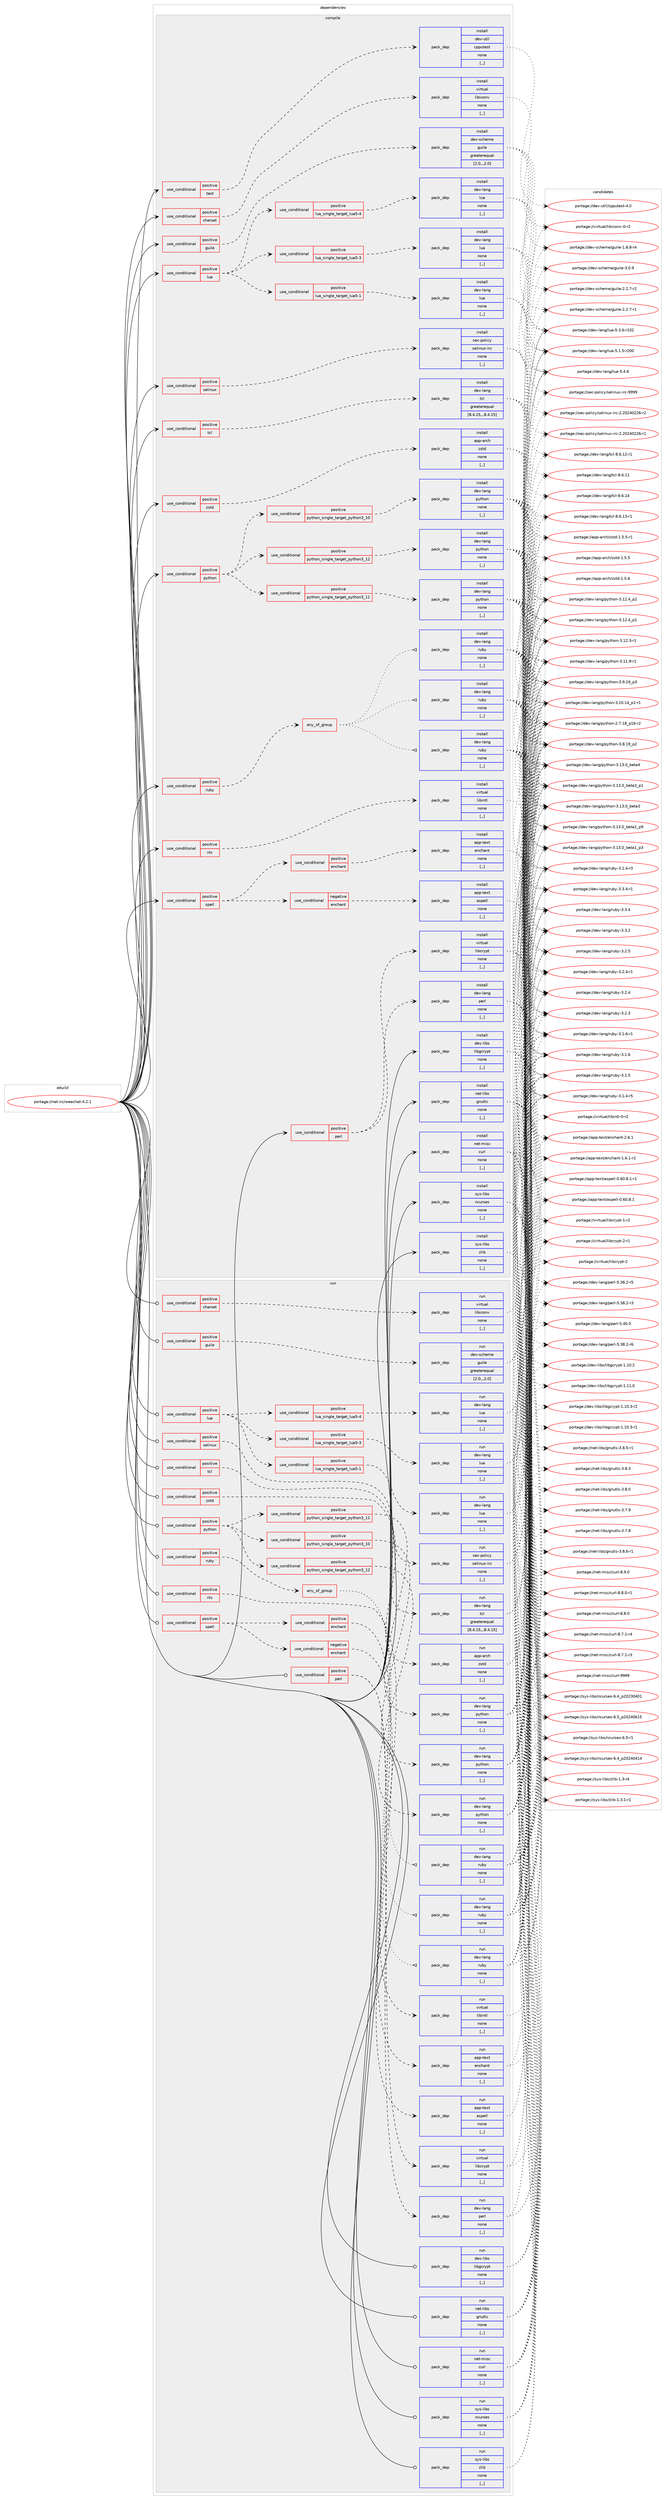 digraph prolog {

# *************
# Graph options
# *************

newrank=true;
concentrate=true;
compound=true;
graph [rankdir=LR,fontname=Helvetica,fontsize=10,ranksep=1.5];#, ranksep=2.5, nodesep=0.2];
edge  [arrowhead=vee];
node  [fontname=Helvetica,fontsize=10];

# **********
# The ebuild
# **********

subgraph cluster_leftcol {
color=gray;
label=<<i>ebuild</i>>;
id [label="portage://net-irc/weechat-4.2.1", color=red, width=4, href="../net-irc/weechat-4.2.1.svg"];
}

# ****************
# The dependencies
# ****************

subgraph cluster_midcol {
color=gray;
label=<<i>dependencies</i>>;
subgraph cluster_compile {
fillcolor="#eeeeee";
style=filled;
label=<<i>compile</i>>;
subgraph cond93011 {
dependency357299 [label=<<TABLE BORDER="0" CELLBORDER="1" CELLSPACING="0" CELLPADDING="4"><TR><TD ROWSPAN="3" CELLPADDING="10">use_conditional</TD></TR><TR><TD>positive</TD></TR><TR><TD>charset</TD></TR></TABLE>>, shape=none, color=red];
subgraph pack261649 {
dependency357300 [label=<<TABLE BORDER="0" CELLBORDER="1" CELLSPACING="0" CELLPADDING="4" WIDTH="220"><TR><TD ROWSPAN="6" CELLPADDING="30">pack_dep</TD></TR><TR><TD WIDTH="110">install</TD></TR><TR><TD>virtual</TD></TR><TR><TD>libiconv</TD></TR><TR><TD>none</TD></TR><TR><TD>[,,]</TD></TR></TABLE>>, shape=none, color=blue];
}
dependency357299:e -> dependency357300:w [weight=20,style="dashed",arrowhead="vee"];
}
id:e -> dependency357299:w [weight=20,style="solid",arrowhead="vee"];
subgraph cond93012 {
dependency357301 [label=<<TABLE BORDER="0" CELLBORDER="1" CELLSPACING="0" CELLPADDING="4"><TR><TD ROWSPAN="3" CELLPADDING="10">use_conditional</TD></TR><TR><TD>positive</TD></TR><TR><TD>guile</TD></TR></TABLE>>, shape=none, color=red];
subgraph pack261650 {
dependency357302 [label=<<TABLE BORDER="0" CELLBORDER="1" CELLSPACING="0" CELLPADDING="4" WIDTH="220"><TR><TD ROWSPAN="6" CELLPADDING="30">pack_dep</TD></TR><TR><TD WIDTH="110">install</TD></TR><TR><TD>dev-scheme</TD></TR><TR><TD>guile</TD></TR><TR><TD>greaterequal</TD></TR><TR><TD>[2.0,,,2.0]</TD></TR></TABLE>>, shape=none, color=blue];
}
dependency357301:e -> dependency357302:w [weight=20,style="dashed",arrowhead="vee"];
}
id:e -> dependency357301:w [weight=20,style="solid",arrowhead="vee"];
subgraph cond93013 {
dependency357303 [label=<<TABLE BORDER="0" CELLBORDER="1" CELLSPACING="0" CELLPADDING="4"><TR><TD ROWSPAN="3" CELLPADDING="10">use_conditional</TD></TR><TR><TD>positive</TD></TR><TR><TD>lua</TD></TR></TABLE>>, shape=none, color=red];
subgraph cond93014 {
dependency357304 [label=<<TABLE BORDER="0" CELLBORDER="1" CELLSPACING="0" CELLPADDING="4"><TR><TD ROWSPAN="3" CELLPADDING="10">use_conditional</TD></TR><TR><TD>positive</TD></TR><TR><TD>lua_single_target_lua5-1</TD></TR></TABLE>>, shape=none, color=red];
subgraph pack261651 {
dependency357305 [label=<<TABLE BORDER="0" CELLBORDER="1" CELLSPACING="0" CELLPADDING="4" WIDTH="220"><TR><TD ROWSPAN="6" CELLPADDING="30">pack_dep</TD></TR><TR><TD WIDTH="110">install</TD></TR><TR><TD>dev-lang</TD></TR><TR><TD>lua</TD></TR><TR><TD>none</TD></TR><TR><TD>[,,]</TD></TR></TABLE>>, shape=none, color=blue];
}
dependency357304:e -> dependency357305:w [weight=20,style="dashed",arrowhead="vee"];
}
dependency357303:e -> dependency357304:w [weight=20,style="dashed",arrowhead="vee"];
subgraph cond93015 {
dependency357306 [label=<<TABLE BORDER="0" CELLBORDER="1" CELLSPACING="0" CELLPADDING="4"><TR><TD ROWSPAN="3" CELLPADDING="10">use_conditional</TD></TR><TR><TD>positive</TD></TR><TR><TD>lua_single_target_lua5-3</TD></TR></TABLE>>, shape=none, color=red];
subgraph pack261652 {
dependency357307 [label=<<TABLE BORDER="0" CELLBORDER="1" CELLSPACING="0" CELLPADDING="4" WIDTH="220"><TR><TD ROWSPAN="6" CELLPADDING="30">pack_dep</TD></TR><TR><TD WIDTH="110">install</TD></TR><TR><TD>dev-lang</TD></TR><TR><TD>lua</TD></TR><TR><TD>none</TD></TR><TR><TD>[,,]</TD></TR></TABLE>>, shape=none, color=blue];
}
dependency357306:e -> dependency357307:w [weight=20,style="dashed",arrowhead="vee"];
}
dependency357303:e -> dependency357306:w [weight=20,style="dashed",arrowhead="vee"];
subgraph cond93016 {
dependency357308 [label=<<TABLE BORDER="0" CELLBORDER="1" CELLSPACING="0" CELLPADDING="4"><TR><TD ROWSPAN="3" CELLPADDING="10">use_conditional</TD></TR><TR><TD>positive</TD></TR><TR><TD>lua_single_target_lua5-4</TD></TR></TABLE>>, shape=none, color=red];
subgraph pack261653 {
dependency357309 [label=<<TABLE BORDER="0" CELLBORDER="1" CELLSPACING="0" CELLPADDING="4" WIDTH="220"><TR><TD ROWSPAN="6" CELLPADDING="30">pack_dep</TD></TR><TR><TD WIDTH="110">install</TD></TR><TR><TD>dev-lang</TD></TR><TR><TD>lua</TD></TR><TR><TD>none</TD></TR><TR><TD>[,,]</TD></TR></TABLE>>, shape=none, color=blue];
}
dependency357308:e -> dependency357309:w [weight=20,style="dashed",arrowhead="vee"];
}
dependency357303:e -> dependency357308:w [weight=20,style="dashed",arrowhead="vee"];
}
id:e -> dependency357303:w [weight=20,style="solid",arrowhead="vee"];
subgraph cond93017 {
dependency357310 [label=<<TABLE BORDER="0" CELLBORDER="1" CELLSPACING="0" CELLPADDING="4"><TR><TD ROWSPAN="3" CELLPADDING="10">use_conditional</TD></TR><TR><TD>positive</TD></TR><TR><TD>nls</TD></TR></TABLE>>, shape=none, color=red];
subgraph pack261654 {
dependency357311 [label=<<TABLE BORDER="0" CELLBORDER="1" CELLSPACING="0" CELLPADDING="4" WIDTH="220"><TR><TD ROWSPAN="6" CELLPADDING="30">pack_dep</TD></TR><TR><TD WIDTH="110">install</TD></TR><TR><TD>virtual</TD></TR><TR><TD>libintl</TD></TR><TR><TD>none</TD></TR><TR><TD>[,,]</TD></TR></TABLE>>, shape=none, color=blue];
}
dependency357310:e -> dependency357311:w [weight=20,style="dashed",arrowhead="vee"];
}
id:e -> dependency357310:w [weight=20,style="solid",arrowhead="vee"];
subgraph cond93018 {
dependency357312 [label=<<TABLE BORDER="0" CELLBORDER="1" CELLSPACING="0" CELLPADDING="4"><TR><TD ROWSPAN="3" CELLPADDING="10">use_conditional</TD></TR><TR><TD>positive</TD></TR><TR><TD>perl</TD></TR></TABLE>>, shape=none, color=red];
subgraph pack261655 {
dependency357313 [label=<<TABLE BORDER="0" CELLBORDER="1" CELLSPACING="0" CELLPADDING="4" WIDTH="220"><TR><TD ROWSPAN="6" CELLPADDING="30">pack_dep</TD></TR><TR><TD WIDTH="110">install</TD></TR><TR><TD>dev-lang</TD></TR><TR><TD>perl</TD></TR><TR><TD>none</TD></TR><TR><TD>[,,]</TD></TR></TABLE>>, shape=none, color=blue];
}
dependency357312:e -> dependency357313:w [weight=20,style="dashed",arrowhead="vee"];
subgraph pack261656 {
dependency357314 [label=<<TABLE BORDER="0" CELLBORDER="1" CELLSPACING="0" CELLPADDING="4" WIDTH="220"><TR><TD ROWSPAN="6" CELLPADDING="30">pack_dep</TD></TR><TR><TD WIDTH="110">install</TD></TR><TR><TD>virtual</TD></TR><TR><TD>libcrypt</TD></TR><TR><TD>none</TD></TR><TR><TD>[,,]</TD></TR></TABLE>>, shape=none, color=blue];
}
dependency357312:e -> dependency357314:w [weight=20,style="dashed",arrowhead="vee"];
}
id:e -> dependency357312:w [weight=20,style="solid",arrowhead="vee"];
subgraph cond93019 {
dependency357315 [label=<<TABLE BORDER="0" CELLBORDER="1" CELLSPACING="0" CELLPADDING="4"><TR><TD ROWSPAN="3" CELLPADDING="10">use_conditional</TD></TR><TR><TD>positive</TD></TR><TR><TD>python</TD></TR></TABLE>>, shape=none, color=red];
subgraph cond93020 {
dependency357316 [label=<<TABLE BORDER="0" CELLBORDER="1" CELLSPACING="0" CELLPADDING="4"><TR><TD ROWSPAN="3" CELLPADDING="10">use_conditional</TD></TR><TR><TD>positive</TD></TR><TR><TD>python_single_target_python3_10</TD></TR></TABLE>>, shape=none, color=red];
subgraph pack261657 {
dependency357317 [label=<<TABLE BORDER="0" CELLBORDER="1" CELLSPACING="0" CELLPADDING="4" WIDTH="220"><TR><TD ROWSPAN="6" CELLPADDING="30">pack_dep</TD></TR><TR><TD WIDTH="110">install</TD></TR><TR><TD>dev-lang</TD></TR><TR><TD>python</TD></TR><TR><TD>none</TD></TR><TR><TD>[,,]</TD></TR></TABLE>>, shape=none, color=blue];
}
dependency357316:e -> dependency357317:w [weight=20,style="dashed",arrowhead="vee"];
}
dependency357315:e -> dependency357316:w [weight=20,style="dashed",arrowhead="vee"];
subgraph cond93021 {
dependency357318 [label=<<TABLE BORDER="0" CELLBORDER="1" CELLSPACING="0" CELLPADDING="4"><TR><TD ROWSPAN="3" CELLPADDING="10">use_conditional</TD></TR><TR><TD>positive</TD></TR><TR><TD>python_single_target_python3_11</TD></TR></TABLE>>, shape=none, color=red];
subgraph pack261658 {
dependency357319 [label=<<TABLE BORDER="0" CELLBORDER="1" CELLSPACING="0" CELLPADDING="4" WIDTH="220"><TR><TD ROWSPAN="6" CELLPADDING="30">pack_dep</TD></TR><TR><TD WIDTH="110">install</TD></TR><TR><TD>dev-lang</TD></TR><TR><TD>python</TD></TR><TR><TD>none</TD></TR><TR><TD>[,,]</TD></TR></TABLE>>, shape=none, color=blue];
}
dependency357318:e -> dependency357319:w [weight=20,style="dashed",arrowhead="vee"];
}
dependency357315:e -> dependency357318:w [weight=20,style="dashed",arrowhead="vee"];
subgraph cond93022 {
dependency357320 [label=<<TABLE BORDER="0" CELLBORDER="1" CELLSPACING="0" CELLPADDING="4"><TR><TD ROWSPAN="3" CELLPADDING="10">use_conditional</TD></TR><TR><TD>positive</TD></TR><TR><TD>python_single_target_python3_12</TD></TR></TABLE>>, shape=none, color=red];
subgraph pack261659 {
dependency357321 [label=<<TABLE BORDER="0" CELLBORDER="1" CELLSPACING="0" CELLPADDING="4" WIDTH="220"><TR><TD ROWSPAN="6" CELLPADDING="30">pack_dep</TD></TR><TR><TD WIDTH="110">install</TD></TR><TR><TD>dev-lang</TD></TR><TR><TD>python</TD></TR><TR><TD>none</TD></TR><TR><TD>[,,]</TD></TR></TABLE>>, shape=none, color=blue];
}
dependency357320:e -> dependency357321:w [weight=20,style="dashed",arrowhead="vee"];
}
dependency357315:e -> dependency357320:w [weight=20,style="dashed",arrowhead="vee"];
}
id:e -> dependency357315:w [weight=20,style="solid",arrowhead="vee"];
subgraph cond93023 {
dependency357322 [label=<<TABLE BORDER="0" CELLBORDER="1" CELLSPACING="0" CELLPADDING="4"><TR><TD ROWSPAN="3" CELLPADDING="10">use_conditional</TD></TR><TR><TD>positive</TD></TR><TR><TD>ruby</TD></TR></TABLE>>, shape=none, color=red];
subgraph any2450 {
dependency357323 [label=<<TABLE BORDER="0" CELLBORDER="1" CELLSPACING="0" CELLPADDING="4"><TR><TD CELLPADDING="10">any_of_group</TD></TR></TABLE>>, shape=none, color=red];subgraph pack261660 {
dependency357324 [label=<<TABLE BORDER="0" CELLBORDER="1" CELLSPACING="0" CELLPADDING="4" WIDTH="220"><TR><TD ROWSPAN="6" CELLPADDING="30">pack_dep</TD></TR><TR><TD WIDTH="110">install</TD></TR><TR><TD>dev-lang</TD></TR><TR><TD>ruby</TD></TR><TR><TD>none</TD></TR><TR><TD>[,,]</TD></TR></TABLE>>, shape=none, color=blue];
}
dependency357323:e -> dependency357324:w [weight=20,style="dotted",arrowhead="oinv"];
subgraph pack261661 {
dependency357325 [label=<<TABLE BORDER="0" CELLBORDER="1" CELLSPACING="0" CELLPADDING="4" WIDTH="220"><TR><TD ROWSPAN="6" CELLPADDING="30">pack_dep</TD></TR><TR><TD WIDTH="110">install</TD></TR><TR><TD>dev-lang</TD></TR><TR><TD>ruby</TD></TR><TR><TD>none</TD></TR><TR><TD>[,,]</TD></TR></TABLE>>, shape=none, color=blue];
}
dependency357323:e -> dependency357325:w [weight=20,style="dotted",arrowhead="oinv"];
subgraph pack261662 {
dependency357326 [label=<<TABLE BORDER="0" CELLBORDER="1" CELLSPACING="0" CELLPADDING="4" WIDTH="220"><TR><TD ROWSPAN="6" CELLPADDING="30">pack_dep</TD></TR><TR><TD WIDTH="110">install</TD></TR><TR><TD>dev-lang</TD></TR><TR><TD>ruby</TD></TR><TR><TD>none</TD></TR><TR><TD>[,,]</TD></TR></TABLE>>, shape=none, color=blue];
}
dependency357323:e -> dependency357326:w [weight=20,style="dotted",arrowhead="oinv"];
}
dependency357322:e -> dependency357323:w [weight=20,style="dashed",arrowhead="vee"];
}
id:e -> dependency357322:w [weight=20,style="solid",arrowhead="vee"];
subgraph cond93024 {
dependency357327 [label=<<TABLE BORDER="0" CELLBORDER="1" CELLSPACING="0" CELLPADDING="4"><TR><TD ROWSPAN="3" CELLPADDING="10">use_conditional</TD></TR><TR><TD>positive</TD></TR><TR><TD>selinux</TD></TR></TABLE>>, shape=none, color=red];
subgraph pack261663 {
dependency357328 [label=<<TABLE BORDER="0" CELLBORDER="1" CELLSPACING="0" CELLPADDING="4" WIDTH="220"><TR><TD ROWSPAN="6" CELLPADDING="30">pack_dep</TD></TR><TR><TD WIDTH="110">install</TD></TR><TR><TD>sec-policy</TD></TR><TR><TD>selinux-irc</TD></TR><TR><TD>none</TD></TR><TR><TD>[,,]</TD></TR></TABLE>>, shape=none, color=blue];
}
dependency357327:e -> dependency357328:w [weight=20,style="dashed",arrowhead="vee"];
}
id:e -> dependency357327:w [weight=20,style="solid",arrowhead="vee"];
subgraph cond93025 {
dependency357329 [label=<<TABLE BORDER="0" CELLBORDER="1" CELLSPACING="0" CELLPADDING="4"><TR><TD ROWSPAN="3" CELLPADDING="10">use_conditional</TD></TR><TR><TD>positive</TD></TR><TR><TD>spell</TD></TR></TABLE>>, shape=none, color=red];
subgraph cond93026 {
dependency357330 [label=<<TABLE BORDER="0" CELLBORDER="1" CELLSPACING="0" CELLPADDING="4"><TR><TD ROWSPAN="3" CELLPADDING="10">use_conditional</TD></TR><TR><TD>positive</TD></TR><TR><TD>enchant</TD></TR></TABLE>>, shape=none, color=red];
subgraph pack261664 {
dependency357331 [label=<<TABLE BORDER="0" CELLBORDER="1" CELLSPACING="0" CELLPADDING="4" WIDTH="220"><TR><TD ROWSPAN="6" CELLPADDING="30">pack_dep</TD></TR><TR><TD WIDTH="110">install</TD></TR><TR><TD>app-text</TD></TR><TR><TD>enchant</TD></TR><TR><TD>none</TD></TR><TR><TD>[,,]</TD></TR></TABLE>>, shape=none, color=blue];
}
dependency357330:e -> dependency357331:w [weight=20,style="dashed",arrowhead="vee"];
}
dependency357329:e -> dependency357330:w [weight=20,style="dashed",arrowhead="vee"];
subgraph cond93027 {
dependency357332 [label=<<TABLE BORDER="0" CELLBORDER="1" CELLSPACING="0" CELLPADDING="4"><TR><TD ROWSPAN="3" CELLPADDING="10">use_conditional</TD></TR><TR><TD>negative</TD></TR><TR><TD>enchant</TD></TR></TABLE>>, shape=none, color=red];
subgraph pack261665 {
dependency357333 [label=<<TABLE BORDER="0" CELLBORDER="1" CELLSPACING="0" CELLPADDING="4" WIDTH="220"><TR><TD ROWSPAN="6" CELLPADDING="30">pack_dep</TD></TR><TR><TD WIDTH="110">install</TD></TR><TR><TD>app-text</TD></TR><TR><TD>aspell</TD></TR><TR><TD>none</TD></TR><TR><TD>[,,]</TD></TR></TABLE>>, shape=none, color=blue];
}
dependency357332:e -> dependency357333:w [weight=20,style="dashed",arrowhead="vee"];
}
dependency357329:e -> dependency357332:w [weight=20,style="dashed",arrowhead="vee"];
}
id:e -> dependency357329:w [weight=20,style="solid",arrowhead="vee"];
subgraph cond93028 {
dependency357334 [label=<<TABLE BORDER="0" CELLBORDER="1" CELLSPACING="0" CELLPADDING="4"><TR><TD ROWSPAN="3" CELLPADDING="10">use_conditional</TD></TR><TR><TD>positive</TD></TR><TR><TD>tcl</TD></TR></TABLE>>, shape=none, color=red];
subgraph pack261666 {
dependency357335 [label=<<TABLE BORDER="0" CELLBORDER="1" CELLSPACING="0" CELLPADDING="4" WIDTH="220"><TR><TD ROWSPAN="6" CELLPADDING="30">pack_dep</TD></TR><TR><TD WIDTH="110">install</TD></TR><TR><TD>dev-lang</TD></TR><TR><TD>tcl</TD></TR><TR><TD>greaterequal</TD></TR><TR><TD>[8.4.15,,,8.4.15]</TD></TR></TABLE>>, shape=none, color=blue];
}
dependency357334:e -> dependency357335:w [weight=20,style="dashed",arrowhead="vee"];
}
id:e -> dependency357334:w [weight=20,style="solid",arrowhead="vee"];
subgraph cond93029 {
dependency357336 [label=<<TABLE BORDER="0" CELLBORDER="1" CELLSPACING="0" CELLPADDING="4"><TR><TD ROWSPAN="3" CELLPADDING="10">use_conditional</TD></TR><TR><TD>positive</TD></TR><TR><TD>test</TD></TR></TABLE>>, shape=none, color=red];
subgraph pack261667 {
dependency357337 [label=<<TABLE BORDER="0" CELLBORDER="1" CELLSPACING="0" CELLPADDING="4" WIDTH="220"><TR><TD ROWSPAN="6" CELLPADDING="30">pack_dep</TD></TR><TR><TD WIDTH="110">install</TD></TR><TR><TD>dev-util</TD></TR><TR><TD>cpputest</TD></TR><TR><TD>none</TD></TR><TR><TD>[,,]</TD></TR></TABLE>>, shape=none, color=blue];
}
dependency357336:e -> dependency357337:w [weight=20,style="dashed",arrowhead="vee"];
}
id:e -> dependency357336:w [weight=20,style="solid",arrowhead="vee"];
subgraph cond93030 {
dependency357338 [label=<<TABLE BORDER="0" CELLBORDER="1" CELLSPACING="0" CELLPADDING="4"><TR><TD ROWSPAN="3" CELLPADDING="10">use_conditional</TD></TR><TR><TD>positive</TD></TR><TR><TD>zstd</TD></TR></TABLE>>, shape=none, color=red];
subgraph pack261668 {
dependency357339 [label=<<TABLE BORDER="0" CELLBORDER="1" CELLSPACING="0" CELLPADDING="4" WIDTH="220"><TR><TD ROWSPAN="6" CELLPADDING="30">pack_dep</TD></TR><TR><TD WIDTH="110">install</TD></TR><TR><TD>app-arch</TD></TR><TR><TD>zstd</TD></TR><TR><TD>none</TD></TR><TR><TD>[,,]</TD></TR></TABLE>>, shape=none, color=blue];
}
dependency357338:e -> dependency357339:w [weight=20,style="dashed",arrowhead="vee"];
}
id:e -> dependency357338:w [weight=20,style="solid",arrowhead="vee"];
subgraph pack261669 {
dependency357340 [label=<<TABLE BORDER="0" CELLBORDER="1" CELLSPACING="0" CELLPADDING="4" WIDTH="220"><TR><TD ROWSPAN="6" CELLPADDING="30">pack_dep</TD></TR><TR><TD WIDTH="110">install</TD></TR><TR><TD>dev-libs</TD></TR><TR><TD>libgcrypt</TD></TR><TR><TD>none</TD></TR><TR><TD>[,,]</TD></TR></TABLE>>, shape=none, color=blue];
}
id:e -> dependency357340:w [weight=20,style="solid",arrowhead="vee"];
subgraph pack261670 {
dependency357341 [label=<<TABLE BORDER="0" CELLBORDER="1" CELLSPACING="0" CELLPADDING="4" WIDTH="220"><TR><TD ROWSPAN="6" CELLPADDING="30">pack_dep</TD></TR><TR><TD WIDTH="110">install</TD></TR><TR><TD>net-libs</TD></TR><TR><TD>gnutls</TD></TR><TR><TD>none</TD></TR><TR><TD>[,,]</TD></TR></TABLE>>, shape=none, color=blue];
}
id:e -> dependency357341:w [weight=20,style="solid",arrowhead="vee"];
subgraph pack261671 {
dependency357342 [label=<<TABLE BORDER="0" CELLBORDER="1" CELLSPACING="0" CELLPADDING="4" WIDTH="220"><TR><TD ROWSPAN="6" CELLPADDING="30">pack_dep</TD></TR><TR><TD WIDTH="110">install</TD></TR><TR><TD>net-misc</TD></TR><TR><TD>curl</TD></TR><TR><TD>none</TD></TR><TR><TD>[,,]</TD></TR></TABLE>>, shape=none, color=blue];
}
id:e -> dependency357342:w [weight=20,style="solid",arrowhead="vee"];
subgraph pack261672 {
dependency357343 [label=<<TABLE BORDER="0" CELLBORDER="1" CELLSPACING="0" CELLPADDING="4" WIDTH="220"><TR><TD ROWSPAN="6" CELLPADDING="30">pack_dep</TD></TR><TR><TD WIDTH="110">install</TD></TR><TR><TD>sys-libs</TD></TR><TR><TD>ncurses</TD></TR><TR><TD>none</TD></TR><TR><TD>[,,]</TD></TR></TABLE>>, shape=none, color=blue];
}
id:e -> dependency357343:w [weight=20,style="solid",arrowhead="vee"];
subgraph pack261673 {
dependency357344 [label=<<TABLE BORDER="0" CELLBORDER="1" CELLSPACING="0" CELLPADDING="4" WIDTH="220"><TR><TD ROWSPAN="6" CELLPADDING="30">pack_dep</TD></TR><TR><TD WIDTH="110">install</TD></TR><TR><TD>sys-libs</TD></TR><TR><TD>zlib</TD></TR><TR><TD>none</TD></TR><TR><TD>[,,]</TD></TR></TABLE>>, shape=none, color=blue];
}
id:e -> dependency357344:w [weight=20,style="solid",arrowhead="vee"];
}
subgraph cluster_compileandrun {
fillcolor="#eeeeee";
style=filled;
label=<<i>compile and run</i>>;
}
subgraph cluster_run {
fillcolor="#eeeeee";
style=filled;
label=<<i>run</i>>;
subgraph cond93031 {
dependency357345 [label=<<TABLE BORDER="0" CELLBORDER="1" CELLSPACING="0" CELLPADDING="4"><TR><TD ROWSPAN="3" CELLPADDING="10">use_conditional</TD></TR><TR><TD>positive</TD></TR><TR><TD>charset</TD></TR></TABLE>>, shape=none, color=red];
subgraph pack261674 {
dependency357346 [label=<<TABLE BORDER="0" CELLBORDER="1" CELLSPACING="0" CELLPADDING="4" WIDTH="220"><TR><TD ROWSPAN="6" CELLPADDING="30">pack_dep</TD></TR><TR><TD WIDTH="110">run</TD></TR><TR><TD>virtual</TD></TR><TR><TD>libiconv</TD></TR><TR><TD>none</TD></TR><TR><TD>[,,]</TD></TR></TABLE>>, shape=none, color=blue];
}
dependency357345:e -> dependency357346:w [weight=20,style="dashed",arrowhead="vee"];
}
id:e -> dependency357345:w [weight=20,style="solid",arrowhead="odot"];
subgraph cond93032 {
dependency357347 [label=<<TABLE BORDER="0" CELLBORDER="1" CELLSPACING="0" CELLPADDING="4"><TR><TD ROWSPAN="3" CELLPADDING="10">use_conditional</TD></TR><TR><TD>positive</TD></TR><TR><TD>guile</TD></TR></TABLE>>, shape=none, color=red];
subgraph pack261675 {
dependency357348 [label=<<TABLE BORDER="0" CELLBORDER="1" CELLSPACING="0" CELLPADDING="4" WIDTH="220"><TR><TD ROWSPAN="6" CELLPADDING="30">pack_dep</TD></TR><TR><TD WIDTH="110">run</TD></TR><TR><TD>dev-scheme</TD></TR><TR><TD>guile</TD></TR><TR><TD>greaterequal</TD></TR><TR><TD>[2.0,,,2.0]</TD></TR></TABLE>>, shape=none, color=blue];
}
dependency357347:e -> dependency357348:w [weight=20,style="dashed",arrowhead="vee"];
}
id:e -> dependency357347:w [weight=20,style="solid",arrowhead="odot"];
subgraph cond93033 {
dependency357349 [label=<<TABLE BORDER="0" CELLBORDER="1" CELLSPACING="0" CELLPADDING="4"><TR><TD ROWSPAN="3" CELLPADDING="10">use_conditional</TD></TR><TR><TD>positive</TD></TR><TR><TD>lua</TD></TR></TABLE>>, shape=none, color=red];
subgraph cond93034 {
dependency357350 [label=<<TABLE BORDER="0" CELLBORDER="1" CELLSPACING="0" CELLPADDING="4"><TR><TD ROWSPAN="3" CELLPADDING="10">use_conditional</TD></TR><TR><TD>positive</TD></TR><TR><TD>lua_single_target_lua5-1</TD></TR></TABLE>>, shape=none, color=red];
subgraph pack261676 {
dependency357351 [label=<<TABLE BORDER="0" CELLBORDER="1" CELLSPACING="0" CELLPADDING="4" WIDTH="220"><TR><TD ROWSPAN="6" CELLPADDING="30">pack_dep</TD></TR><TR><TD WIDTH="110">run</TD></TR><TR><TD>dev-lang</TD></TR><TR><TD>lua</TD></TR><TR><TD>none</TD></TR><TR><TD>[,,]</TD></TR></TABLE>>, shape=none, color=blue];
}
dependency357350:e -> dependency357351:w [weight=20,style="dashed",arrowhead="vee"];
}
dependency357349:e -> dependency357350:w [weight=20,style="dashed",arrowhead="vee"];
subgraph cond93035 {
dependency357352 [label=<<TABLE BORDER="0" CELLBORDER="1" CELLSPACING="0" CELLPADDING="4"><TR><TD ROWSPAN="3" CELLPADDING="10">use_conditional</TD></TR><TR><TD>positive</TD></TR><TR><TD>lua_single_target_lua5-3</TD></TR></TABLE>>, shape=none, color=red];
subgraph pack261677 {
dependency357353 [label=<<TABLE BORDER="0" CELLBORDER="1" CELLSPACING="0" CELLPADDING="4" WIDTH="220"><TR><TD ROWSPAN="6" CELLPADDING="30">pack_dep</TD></TR><TR><TD WIDTH="110">run</TD></TR><TR><TD>dev-lang</TD></TR><TR><TD>lua</TD></TR><TR><TD>none</TD></TR><TR><TD>[,,]</TD></TR></TABLE>>, shape=none, color=blue];
}
dependency357352:e -> dependency357353:w [weight=20,style="dashed",arrowhead="vee"];
}
dependency357349:e -> dependency357352:w [weight=20,style="dashed",arrowhead="vee"];
subgraph cond93036 {
dependency357354 [label=<<TABLE BORDER="0" CELLBORDER="1" CELLSPACING="0" CELLPADDING="4"><TR><TD ROWSPAN="3" CELLPADDING="10">use_conditional</TD></TR><TR><TD>positive</TD></TR><TR><TD>lua_single_target_lua5-4</TD></TR></TABLE>>, shape=none, color=red];
subgraph pack261678 {
dependency357355 [label=<<TABLE BORDER="0" CELLBORDER="1" CELLSPACING="0" CELLPADDING="4" WIDTH="220"><TR><TD ROWSPAN="6" CELLPADDING="30">pack_dep</TD></TR><TR><TD WIDTH="110">run</TD></TR><TR><TD>dev-lang</TD></TR><TR><TD>lua</TD></TR><TR><TD>none</TD></TR><TR><TD>[,,]</TD></TR></TABLE>>, shape=none, color=blue];
}
dependency357354:e -> dependency357355:w [weight=20,style="dashed",arrowhead="vee"];
}
dependency357349:e -> dependency357354:w [weight=20,style="dashed",arrowhead="vee"];
}
id:e -> dependency357349:w [weight=20,style="solid",arrowhead="odot"];
subgraph cond93037 {
dependency357356 [label=<<TABLE BORDER="0" CELLBORDER="1" CELLSPACING="0" CELLPADDING="4"><TR><TD ROWSPAN="3" CELLPADDING="10">use_conditional</TD></TR><TR><TD>positive</TD></TR><TR><TD>nls</TD></TR></TABLE>>, shape=none, color=red];
subgraph pack261679 {
dependency357357 [label=<<TABLE BORDER="0" CELLBORDER="1" CELLSPACING="0" CELLPADDING="4" WIDTH="220"><TR><TD ROWSPAN="6" CELLPADDING="30">pack_dep</TD></TR><TR><TD WIDTH="110">run</TD></TR><TR><TD>virtual</TD></TR><TR><TD>libintl</TD></TR><TR><TD>none</TD></TR><TR><TD>[,,]</TD></TR></TABLE>>, shape=none, color=blue];
}
dependency357356:e -> dependency357357:w [weight=20,style="dashed",arrowhead="vee"];
}
id:e -> dependency357356:w [weight=20,style="solid",arrowhead="odot"];
subgraph cond93038 {
dependency357358 [label=<<TABLE BORDER="0" CELLBORDER="1" CELLSPACING="0" CELLPADDING="4"><TR><TD ROWSPAN="3" CELLPADDING="10">use_conditional</TD></TR><TR><TD>positive</TD></TR><TR><TD>perl</TD></TR></TABLE>>, shape=none, color=red];
subgraph pack261680 {
dependency357359 [label=<<TABLE BORDER="0" CELLBORDER="1" CELLSPACING="0" CELLPADDING="4" WIDTH="220"><TR><TD ROWSPAN="6" CELLPADDING="30">pack_dep</TD></TR><TR><TD WIDTH="110">run</TD></TR><TR><TD>dev-lang</TD></TR><TR><TD>perl</TD></TR><TR><TD>none</TD></TR><TR><TD>[,,]</TD></TR></TABLE>>, shape=none, color=blue];
}
dependency357358:e -> dependency357359:w [weight=20,style="dashed",arrowhead="vee"];
subgraph pack261681 {
dependency357360 [label=<<TABLE BORDER="0" CELLBORDER="1" CELLSPACING="0" CELLPADDING="4" WIDTH="220"><TR><TD ROWSPAN="6" CELLPADDING="30">pack_dep</TD></TR><TR><TD WIDTH="110">run</TD></TR><TR><TD>virtual</TD></TR><TR><TD>libcrypt</TD></TR><TR><TD>none</TD></TR><TR><TD>[,,]</TD></TR></TABLE>>, shape=none, color=blue];
}
dependency357358:e -> dependency357360:w [weight=20,style="dashed",arrowhead="vee"];
}
id:e -> dependency357358:w [weight=20,style="solid",arrowhead="odot"];
subgraph cond93039 {
dependency357361 [label=<<TABLE BORDER="0" CELLBORDER="1" CELLSPACING="0" CELLPADDING="4"><TR><TD ROWSPAN="3" CELLPADDING="10">use_conditional</TD></TR><TR><TD>positive</TD></TR><TR><TD>python</TD></TR></TABLE>>, shape=none, color=red];
subgraph cond93040 {
dependency357362 [label=<<TABLE BORDER="0" CELLBORDER="1" CELLSPACING="0" CELLPADDING="4"><TR><TD ROWSPAN="3" CELLPADDING="10">use_conditional</TD></TR><TR><TD>positive</TD></TR><TR><TD>python_single_target_python3_10</TD></TR></TABLE>>, shape=none, color=red];
subgraph pack261682 {
dependency357363 [label=<<TABLE BORDER="0" CELLBORDER="1" CELLSPACING="0" CELLPADDING="4" WIDTH="220"><TR><TD ROWSPAN="6" CELLPADDING="30">pack_dep</TD></TR><TR><TD WIDTH="110">run</TD></TR><TR><TD>dev-lang</TD></TR><TR><TD>python</TD></TR><TR><TD>none</TD></TR><TR><TD>[,,]</TD></TR></TABLE>>, shape=none, color=blue];
}
dependency357362:e -> dependency357363:w [weight=20,style="dashed",arrowhead="vee"];
}
dependency357361:e -> dependency357362:w [weight=20,style="dashed",arrowhead="vee"];
subgraph cond93041 {
dependency357364 [label=<<TABLE BORDER="0" CELLBORDER="1" CELLSPACING="0" CELLPADDING="4"><TR><TD ROWSPAN="3" CELLPADDING="10">use_conditional</TD></TR><TR><TD>positive</TD></TR><TR><TD>python_single_target_python3_11</TD></TR></TABLE>>, shape=none, color=red];
subgraph pack261683 {
dependency357365 [label=<<TABLE BORDER="0" CELLBORDER="1" CELLSPACING="0" CELLPADDING="4" WIDTH="220"><TR><TD ROWSPAN="6" CELLPADDING="30">pack_dep</TD></TR><TR><TD WIDTH="110">run</TD></TR><TR><TD>dev-lang</TD></TR><TR><TD>python</TD></TR><TR><TD>none</TD></TR><TR><TD>[,,]</TD></TR></TABLE>>, shape=none, color=blue];
}
dependency357364:e -> dependency357365:w [weight=20,style="dashed",arrowhead="vee"];
}
dependency357361:e -> dependency357364:w [weight=20,style="dashed",arrowhead="vee"];
subgraph cond93042 {
dependency357366 [label=<<TABLE BORDER="0" CELLBORDER="1" CELLSPACING="0" CELLPADDING="4"><TR><TD ROWSPAN="3" CELLPADDING="10">use_conditional</TD></TR><TR><TD>positive</TD></TR><TR><TD>python_single_target_python3_12</TD></TR></TABLE>>, shape=none, color=red];
subgraph pack261684 {
dependency357367 [label=<<TABLE BORDER="0" CELLBORDER="1" CELLSPACING="0" CELLPADDING="4" WIDTH="220"><TR><TD ROWSPAN="6" CELLPADDING="30">pack_dep</TD></TR><TR><TD WIDTH="110">run</TD></TR><TR><TD>dev-lang</TD></TR><TR><TD>python</TD></TR><TR><TD>none</TD></TR><TR><TD>[,,]</TD></TR></TABLE>>, shape=none, color=blue];
}
dependency357366:e -> dependency357367:w [weight=20,style="dashed",arrowhead="vee"];
}
dependency357361:e -> dependency357366:w [weight=20,style="dashed",arrowhead="vee"];
}
id:e -> dependency357361:w [weight=20,style="solid",arrowhead="odot"];
subgraph cond93043 {
dependency357368 [label=<<TABLE BORDER="0" CELLBORDER="1" CELLSPACING="0" CELLPADDING="4"><TR><TD ROWSPAN="3" CELLPADDING="10">use_conditional</TD></TR><TR><TD>positive</TD></TR><TR><TD>ruby</TD></TR></TABLE>>, shape=none, color=red];
subgraph any2451 {
dependency357369 [label=<<TABLE BORDER="0" CELLBORDER="1" CELLSPACING="0" CELLPADDING="4"><TR><TD CELLPADDING="10">any_of_group</TD></TR></TABLE>>, shape=none, color=red];subgraph pack261685 {
dependency357370 [label=<<TABLE BORDER="0" CELLBORDER="1" CELLSPACING="0" CELLPADDING="4" WIDTH="220"><TR><TD ROWSPAN="6" CELLPADDING="30">pack_dep</TD></TR><TR><TD WIDTH="110">run</TD></TR><TR><TD>dev-lang</TD></TR><TR><TD>ruby</TD></TR><TR><TD>none</TD></TR><TR><TD>[,,]</TD></TR></TABLE>>, shape=none, color=blue];
}
dependency357369:e -> dependency357370:w [weight=20,style="dotted",arrowhead="oinv"];
subgraph pack261686 {
dependency357371 [label=<<TABLE BORDER="0" CELLBORDER="1" CELLSPACING="0" CELLPADDING="4" WIDTH="220"><TR><TD ROWSPAN="6" CELLPADDING="30">pack_dep</TD></TR><TR><TD WIDTH="110">run</TD></TR><TR><TD>dev-lang</TD></TR><TR><TD>ruby</TD></TR><TR><TD>none</TD></TR><TR><TD>[,,]</TD></TR></TABLE>>, shape=none, color=blue];
}
dependency357369:e -> dependency357371:w [weight=20,style="dotted",arrowhead="oinv"];
subgraph pack261687 {
dependency357372 [label=<<TABLE BORDER="0" CELLBORDER="1" CELLSPACING="0" CELLPADDING="4" WIDTH="220"><TR><TD ROWSPAN="6" CELLPADDING="30">pack_dep</TD></TR><TR><TD WIDTH="110">run</TD></TR><TR><TD>dev-lang</TD></TR><TR><TD>ruby</TD></TR><TR><TD>none</TD></TR><TR><TD>[,,]</TD></TR></TABLE>>, shape=none, color=blue];
}
dependency357369:e -> dependency357372:w [weight=20,style="dotted",arrowhead="oinv"];
}
dependency357368:e -> dependency357369:w [weight=20,style="dashed",arrowhead="vee"];
}
id:e -> dependency357368:w [weight=20,style="solid",arrowhead="odot"];
subgraph cond93044 {
dependency357373 [label=<<TABLE BORDER="0" CELLBORDER="1" CELLSPACING="0" CELLPADDING="4"><TR><TD ROWSPAN="3" CELLPADDING="10">use_conditional</TD></TR><TR><TD>positive</TD></TR><TR><TD>selinux</TD></TR></TABLE>>, shape=none, color=red];
subgraph pack261688 {
dependency357374 [label=<<TABLE BORDER="0" CELLBORDER="1" CELLSPACING="0" CELLPADDING="4" WIDTH="220"><TR><TD ROWSPAN="6" CELLPADDING="30">pack_dep</TD></TR><TR><TD WIDTH="110">run</TD></TR><TR><TD>sec-policy</TD></TR><TR><TD>selinux-irc</TD></TR><TR><TD>none</TD></TR><TR><TD>[,,]</TD></TR></TABLE>>, shape=none, color=blue];
}
dependency357373:e -> dependency357374:w [weight=20,style="dashed",arrowhead="vee"];
}
id:e -> dependency357373:w [weight=20,style="solid",arrowhead="odot"];
subgraph cond93045 {
dependency357375 [label=<<TABLE BORDER="0" CELLBORDER="1" CELLSPACING="0" CELLPADDING="4"><TR><TD ROWSPAN="3" CELLPADDING="10">use_conditional</TD></TR><TR><TD>positive</TD></TR><TR><TD>spell</TD></TR></TABLE>>, shape=none, color=red];
subgraph cond93046 {
dependency357376 [label=<<TABLE BORDER="0" CELLBORDER="1" CELLSPACING="0" CELLPADDING="4"><TR><TD ROWSPAN="3" CELLPADDING="10">use_conditional</TD></TR><TR><TD>positive</TD></TR><TR><TD>enchant</TD></TR></TABLE>>, shape=none, color=red];
subgraph pack261689 {
dependency357377 [label=<<TABLE BORDER="0" CELLBORDER="1" CELLSPACING="0" CELLPADDING="4" WIDTH="220"><TR><TD ROWSPAN="6" CELLPADDING="30">pack_dep</TD></TR><TR><TD WIDTH="110">run</TD></TR><TR><TD>app-text</TD></TR><TR><TD>enchant</TD></TR><TR><TD>none</TD></TR><TR><TD>[,,]</TD></TR></TABLE>>, shape=none, color=blue];
}
dependency357376:e -> dependency357377:w [weight=20,style="dashed",arrowhead="vee"];
}
dependency357375:e -> dependency357376:w [weight=20,style="dashed",arrowhead="vee"];
subgraph cond93047 {
dependency357378 [label=<<TABLE BORDER="0" CELLBORDER="1" CELLSPACING="0" CELLPADDING="4"><TR><TD ROWSPAN="3" CELLPADDING="10">use_conditional</TD></TR><TR><TD>negative</TD></TR><TR><TD>enchant</TD></TR></TABLE>>, shape=none, color=red];
subgraph pack261690 {
dependency357379 [label=<<TABLE BORDER="0" CELLBORDER="1" CELLSPACING="0" CELLPADDING="4" WIDTH="220"><TR><TD ROWSPAN="6" CELLPADDING="30">pack_dep</TD></TR><TR><TD WIDTH="110">run</TD></TR><TR><TD>app-text</TD></TR><TR><TD>aspell</TD></TR><TR><TD>none</TD></TR><TR><TD>[,,]</TD></TR></TABLE>>, shape=none, color=blue];
}
dependency357378:e -> dependency357379:w [weight=20,style="dashed",arrowhead="vee"];
}
dependency357375:e -> dependency357378:w [weight=20,style="dashed",arrowhead="vee"];
}
id:e -> dependency357375:w [weight=20,style="solid",arrowhead="odot"];
subgraph cond93048 {
dependency357380 [label=<<TABLE BORDER="0" CELLBORDER="1" CELLSPACING="0" CELLPADDING="4"><TR><TD ROWSPAN="3" CELLPADDING="10">use_conditional</TD></TR><TR><TD>positive</TD></TR><TR><TD>tcl</TD></TR></TABLE>>, shape=none, color=red];
subgraph pack261691 {
dependency357381 [label=<<TABLE BORDER="0" CELLBORDER="1" CELLSPACING="0" CELLPADDING="4" WIDTH="220"><TR><TD ROWSPAN="6" CELLPADDING="30">pack_dep</TD></TR><TR><TD WIDTH="110">run</TD></TR><TR><TD>dev-lang</TD></TR><TR><TD>tcl</TD></TR><TR><TD>greaterequal</TD></TR><TR><TD>[8.4.15,,,8.4.15]</TD></TR></TABLE>>, shape=none, color=blue];
}
dependency357380:e -> dependency357381:w [weight=20,style="dashed",arrowhead="vee"];
}
id:e -> dependency357380:w [weight=20,style="solid",arrowhead="odot"];
subgraph cond93049 {
dependency357382 [label=<<TABLE BORDER="0" CELLBORDER="1" CELLSPACING="0" CELLPADDING="4"><TR><TD ROWSPAN="3" CELLPADDING="10">use_conditional</TD></TR><TR><TD>positive</TD></TR><TR><TD>zstd</TD></TR></TABLE>>, shape=none, color=red];
subgraph pack261692 {
dependency357383 [label=<<TABLE BORDER="0" CELLBORDER="1" CELLSPACING="0" CELLPADDING="4" WIDTH="220"><TR><TD ROWSPAN="6" CELLPADDING="30">pack_dep</TD></TR><TR><TD WIDTH="110">run</TD></TR><TR><TD>app-arch</TD></TR><TR><TD>zstd</TD></TR><TR><TD>none</TD></TR><TR><TD>[,,]</TD></TR></TABLE>>, shape=none, color=blue];
}
dependency357382:e -> dependency357383:w [weight=20,style="dashed",arrowhead="vee"];
}
id:e -> dependency357382:w [weight=20,style="solid",arrowhead="odot"];
subgraph pack261693 {
dependency357384 [label=<<TABLE BORDER="0" CELLBORDER="1" CELLSPACING="0" CELLPADDING="4" WIDTH="220"><TR><TD ROWSPAN="6" CELLPADDING="30">pack_dep</TD></TR><TR><TD WIDTH="110">run</TD></TR><TR><TD>dev-libs</TD></TR><TR><TD>libgcrypt</TD></TR><TR><TD>none</TD></TR><TR><TD>[,,]</TD></TR></TABLE>>, shape=none, color=blue];
}
id:e -> dependency357384:w [weight=20,style="solid",arrowhead="odot"];
subgraph pack261694 {
dependency357385 [label=<<TABLE BORDER="0" CELLBORDER="1" CELLSPACING="0" CELLPADDING="4" WIDTH="220"><TR><TD ROWSPAN="6" CELLPADDING="30">pack_dep</TD></TR><TR><TD WIDTH="110">run</TD></TR><TR><TD>net-libs</TD></TR><TR><TD>gnutls</TD></TR><TR><TD>none</TD></TR><TR><TD>[,,]</TD></TR></TABLE>>, shape=none, color=blue];
}
id:e -> dependency357385:w [weight=20,style="solid",arrowhead="odot"];
subgraph pack261695 {
dependency357386 [label=<<TABLE BORDER="0" CELLBORDER="1" CELLSPACING="0" CELLPADDING="4" WIDTH="220"><TR><TD ROWSPAN="6" CELLPADDING="30">pack_dep</TD></TR><TR><TD WIDTH="110">run</TD></TR><TR><TD>net-misc</TD></TR><TR><TD>curl</TD></TR><TR><TD>none</TD></TR><TR><TD>[,,]</TD></TR></TABLE>>, shape=none, color=blue];
}
id:e -> dependency357386:w [weight=20,style="solid",arrowhead="odot"];
subgraph pack261696 {
dependency357387 [label=<<TABLE BORDER="0" CELLBORDER="1" CELLSPACING="0" CELLPADDING="4" WIDTH="220"><TR><TD ROWSPAN="6" CELLPADDING="30">pack_dep</TD></TR><TR><TD WIDTH="110">run</TD></TR><TR><TD>sys-libs</TD></TR><TR><TD>ncurses</TD></TR><TR><TD>none</TD></TR><TR><TD>[,,]</TD></TR></TABLE>>, shape=none, color=blue];
}
id:e -> dependency357387:w [weight=20,style="solid",arrowhead="odot"];
subgraph pack261697 {
dependency357388 [label=<<TABLE BORDER="0" CELLBORDER="1" CELLSPACING="0" CELLPADDING="4" WIDTH="220"><TR><TD ROWSPAN="6" CELLPADDING="30">pack_dep</TD></TR><TR><TD WIDTH="110">run</TD></TR><TR><TD>sys-libs</TD></TR><TR><TD>zlib</TD></TR><TR><TD>none</TD></TR><TR><TD>[,,]</TD></TR></TABLE>>, shape=none, color=blue];
}
id:e -> dependency357388:w [weight=20,style="solid",arrowhead="odot"];
}
}

# **************
# The candidates
# **************

subgraph cluster_choices {
rank=same;
color=gray;
label=<<i>candidates</i>>;

subgraph choice261649 {
color=black;
nodesep=1;
choice1181051141161179710847108105981059911111011845484511450 [label="portage://virtual/libiconv-0-r2", color=red, width=4,href="../virtual/libiconv-0-r2.svg"];
dependency357300:e -> choice1181051141161179710847108105981059911111011845484511450:w [style=dotted,weight="100"];
}
subgraph choice261650 {
color=black;
nodesep=1;
choice100101118451159910410110910147103117105108101455146484657 [label="portage://dev-scheme/guile-3.0.9", color=red, width=4,href="../dev-scheme/guile-3.0.9.svg"];
choice1001011184511599104101109101471031171051081014550465046554511450 [label="portage://dev-scheme/guile-2.2.7-r2", color=red, width=4,href="../dev-scheme/guile-2.2.7-r2.svg"];
choice1001011184511599104101109101471031171051081014550465046554511449 [label="portage://dev-scheme/guile-2.2.7-r1", color=red, width=4,href="../dev-scheme/guile-2.2.7-r1.svg"];
choice1001011184511599104101109101471031171051081014549465646564511452 [label="portage://dev-scheme/guile-1.8.8-r4", color=red, width=4,href="../dev-scheme/guile-1.8.8-r4.svg"];
dependency357302:e -> choice100101118451159910410110910147103117105108101455146484657:w [style=dotted,weight="100"];
dependency357302:e -> choice1001011184511599104101109101471031171051081014550465046554511450:w [style=dotted,weight="100"];
dependency357302:e -> choice1001011184511599104101109101471031171051081014550465046554511449:w [style=dotted,weight="100"];
dependency357302:e -> choice1001011184511599104101109101471031171051081014549465646564511452:w [style=dotted,weight="100"];
}
subgraph choice261651 {
color=black;
nodesep=1;
choice10010111845108971101034710811797455346524654 [label="portage://dev-lang/lua-5.4.6", color=red, width=4,href="../dev-lang/lua-5.4.6.svg"];
choice1001011184510897110103471081179745534651465445114494850 [label="portage://dev-lang/lua-5.3.6-r102", color=red, width=4,href="../dev-lang/lua-5.3.6-r102.svg"];
choice1001011184510897110103471081179745534649465345114504848 [label="portage://dev-lang/lua-5.1.5-r200", color=red, width=4,href="../dev-lang/lua-5.1.5-r200.svg"];
dependency357305:e -> choice10010111845108971101034710811797455346524654:w [style=dotted,weight="100"];
dependency357305:e -> choice1001011184510897110103471081179745534651465445114494850:w [style=dotted,weight="100"];
dependency357305:e -> choice1001011184510897110103471081179745534649465345114504848:w [style=dotted,weight="100"];
}
subgraph choice261652 {
color=black;
nodesep=1;
choice10010111845108971101034710811797455346524654 [label="portage://dev-lang/lua-5.4.6", color=red, width=4,href="../dev-lang/lua-5.4.6.svg"];
choice1001011184510897110103471081179745534651465445114494850 [label="portage://dev-lang/lua-5.3.6-r102", color=red, width=4,href="../dev-lang/lua-5.3.6-r102.svg"];
choice1001011184510897110103471081179745534649465345114504848 [label="portage://dev-lang/lua-5.1.5-r200", color=red, width=4,href="../dev-lang/lua-5.1.5-r200.svg"];
dependency357307:e -> choice10010111845108971101034710811797455346524654:w [style=dotted,weight="100"];
dependency357307:e -> choice1001011184510897110103471081179745534651465445114494850:w [style=dotted,weight="100"];
dependency357307:e -> choice1001011184510897110103471081179745534649465345114504848:w [style=dotted,weight="100"];
}
subgraph choice261653 {
color=black;
nodesep=1;
choice10010111845108971101034710811797455346524654 [label="portage://dev-lang/lua-5.4.6", color=red, width=4,href="../dev-lang/lua-5.4.6.svg"];
choice1001011184510897110103471081179745534651465445114494850 [label="portage://dev-lang/lua-5.3.6-r102", color=red, width=4,href="../dev-lang/lua-5.3.6-r102.svg"];
choice1001011184510897110103471081179745534649465345114504848 [label="portage://dev-lang/lua-5.1.5-r200", color=red, width=4,href="../dev-lang/lua-5.1.5-r200.svg"];
dependency357309:e -> choice10010111845108971101034710811797455346524654:w [style=dotted,weight="100"];
dependency357309:e -> choice1001011184510897110103471081179745534651465445114494850:w [style=dotted,weight="100"];
dependency357309:e -> choice1001011184510897110103471081179745534649465345114504848:w [style=dotted,weight="100"];
}
subgraph choice261654 {
color=black;
nodesep=1;
choice11810511411611797108471081059810511011610845484511450 [label="portage://virtual/libintl-0-r2", color=red, width=4,href="../virtual/libintl-0-r2.svg"];
dependency357311:e -> choice11810511411611797108471081059810511011610845484511450:w [style=dotted,weight="100"];
}
subgraph choice261655 {
color=black;
nodesep=1;
choice10010111845108971101034711210111410845534652484648 [label="portage://dev-lang/perl-5.40.0", color=red, width=4,href="../dev-lang/perl-5.40.0.svg"];
choice100101118451089711010347112101114108455346515646504511454 [label="portage://dev-lang/perl-5.38.2-r6", color=red, width=4,href="../dev-lang/perl-5.38.2-r6.svg"];
choice100101118451089711010347112101114108455346515646504511453 [label="portage://dev-lang/perl-5.38.2-r5", color=red, width=4,href="../dev-lang/perl-5.38.2-r5.svg"];
choice100101118451089711010347112101114108455346515646504511451 [label="portage://dev-lang/perl-5.38.2-r3", color=red, width=4,href="../dev-lang/perl-5.38.2-r3.svg"];
dependency357313:e -> choice10010111845108971101034711210111410845534652484648:w [style=dotted,weight="100"];
dependency357313:e -> choice100101118451089711010347112101114108455346515646504511454:w [style=dotted,weight="100"];
dependency357313:e -> choice100101118451089711010347112101114108455346515646504511453:w [style=dotted,weight="100"];
dependency357313:e -> choice100101118451089711010347112101114108455346515646504511451:w [style=dotted,weight="100"];
}
subgraph choice261656 {
color=black;
nodesep=1;
choice1181051141161179710847108105989911412111211645504511449 [label="portage://virtual/libcrypt-2-r1", color=red, width=4,href="../virtual/libcrypt-2-r1.svg"];
choice118105114116117971084710810598991141211121164550 [label="portage://virtual/libcrypt-2", color=red, width=4,href="../virtual/libcrypt-2.svg"];
choice1181051141161179710847108105989911412111211645494511450 [label="portage://virtual/libcrypt-1-r2", color=red, width=4,href="../virtual/libcrypt-1-r2.svg"];
dependency357314:e -> choice1181051141161179710847108105989911412111211645504511449:w [style=dotted,weight="100"];
dependency357314:e -> choice118105114116117971084710810598991141211121164550:w [style=dotted,weight="100"];
dependency357314:e -> choice1181051141161179710847108105989911412111211645494511450:w [style=dotted,weight="100"];
}
subgraph choice261657 {
color=black;
nodesep=1;
choice1001011184510897110103471121211161041111104551464951464895981011169752 [label="portage://dev-lang/python-3.13.0_beta4", color=red, width=4,href="../dev-lang/python-3.13.0_beta4.svg"];
choice10010111845108971101034711212111610411111045514649514648959810111697519511249 [label="portage://dev-lang/python-3.13.0_beta3_p1", color=red, width=4,href="../dev-lang/python-3.13.0_beta3_p1.svg"];
choice1001011184510897110103471121211161041111104551464951464895981011169751 [label="portage://dev-lang/python-3.13.0_beta3", color=red, width=4,href="../dev-lang/python-3.13.0_beta3.svg"];
choice10010111845108971101034711212111610411111045514649514648959810111697509511257 [label="portage://dev-lang/python-3.13.0_beta2_p9", color=red, width=4,href="../dev-lang/python-3.13.0_beta2_p9.svg"];
choice10010111845108971101034711212111610411111045514649514648959810111697499511251 [label="portage://dev-lang/python-3.13.0_beta1_p3", color=red, width=4,href="../dev-lang/python-3.13.0_beta1_p3.svg"];
choice100101118451089711010347112121116104111110455146495046529511250 [label="portage://dev-lang/python-3.12.4_p2", color=red, width=4,href="../dev-lang/python-3.12.4_p2.svg"];
choice100101118451089711010347112121116104111110455146495046529511249 [label="portage://dev-lang/python-3.12.4_p1", color=red, width=4,href="../dev-lang/python-3.12.4_p1.svg"];
choice100101118451089711010347112121116104111110455146495046514511449 [label="portage://dev-lang/python-3.12.3-r1", color=red, width=4,href="../dev-lang/python-3.12.3-r1.svg"];
choice100101118451089711010347112121116104111110455146494946574511449 [label="portage://dev-lang/python-3.11.9-r1", color=red, width=4,href="../dev-lang/python-3.11.9-r1.svg"];
choice100101118451089711010347112121116104111110455146494846495295112494511449 [label="portage://dev-lang/python-3.10.14_p1-r1", color=red, width=4,href="../dev-lang/python-3.10.14_p1-r1.svg"];
choice100101118451089711010347112121116104111110455146574649579511251 [label="portage://dev-lang/python-3.9.19_p3", color=red, width=4,href="../dev-lang/python-3.9.19_p3.svg"];
choice100101118451089711010347112121116104111110455146564649579511250 [label="portage://dev-lang/python-3.8.19_p2", color=red, width=4,href="../dev-lang/python-3.8.19_p2.svg"];
choice100101118451089711010347112121116104111110455046554649569511249544511450 [label="portage://dev-lang/python-2.7.18_p16-r2", color=red, width=4,href="../dev-lang/python-2.7.18_p16-r2.svg"];
dependency357317:e -> choice1001011184510897110103471121211161041111104551464951464895981011169752:w [style=dotted,weight="100"];
dependency357317:e -> choice10010111845108971101034711212111610411111045514649514648959810111697519511249:w [style=dotted,weight="100"];
dependency357317:e -> choice1001011184510897110103471121211161041111104551464951464895981011169751:w [style=dotted,weight="100"];
dependency357317:e -> choice10010111845108971101034711212111610411111045514649514648959810111697509511257:w [style=dotted,weight="100"];
dependency357317:e -> choice10010111845108971101034711212111610411111045514649514648959810111697499511251:w [style=dotted,weight="100"];
dependency357317:e -> choice100101118451089711010347112121116104111110455146495046529511250:w [style=dotted,weight="100"];
dependency357317:e -> choice100101118451089711010347112121116104111110455146495046529511249:w [style=dotted,weight="100"];
dependency357317:e -> choice100101118451089711010347112121116104111110455146495046514511449:w [style=dotted,weight="100"];
dependency357317:e -> choice100101118451089711010347112121116104111110455146494946574511449:w [style=dotted,weight="100"];
dependency357317:e -> choice100101118451089711010347112121116104111110455146494846495295112494511449:w [style=dotted,weight="100"];
dependency357317:e -> choice100101118451089711010347112121116104111110455146574649579511251:w [style=dotted,weight="100"];
dependency357317:e -> choice100101118451089711010347112121116104111110455146564649579511250:w [style=dotted,weight="100"];
dependency357317:e -> choice100101118451089711010347112121116104111110455046554649569511249544511450:w [style=dotted,weight="100"];
}
subgraph choice261658 {
color=black;
nodesep=1;
choice1001011184510897110103471121211161041111104551464951464895981011169752 [label="portage://dev-lang/python-3.13.0_beta4", color=red, width=4,href="../dev-lang/python-3.13.0_beta4.svg"];
choice10010111845108971101034711212111610411111045514649514648959810111697519511249 [label="portage://dev-lang/python-3.13.0_beta3_p1", color=red, width=4,href="../dev-lang/python-3.13.0_beta3_p1.svg"];
choice1001011184510897110103471121211161041111104551464951464895981011169751 [label="portage://dev-lang/python-3.13.0_beta3", color=red, width=4,href="../dev-lang/python-3.13.0_beta3.svg"];
choice10010111845108971101034711212111610411111045514649514648959810111697509511257 [label="portage://dev-lang/python-3.13.0_beta2_p9", color=red, width=4,href="../dev-lang/python-3.13.0_beta2_p9.svg"];
choice10010111845108971101034711212111610411111045514649514648959810111697499511251 [label="portage://dev-lang/python-3.13.0_beta1_p3", color=red, width=4,href="../dev-lang/python-3.13.0_beta1_p3.svg"];
choice100101118451089711010347112121116104111110455146495046529511250 [label="portage://dev-lang/python-3.12.4_p2", color=red, width=4,href="../dev-lang/python-3.12.4_p2.svg"];
choice100101118451089711010347112121116104111110455146495046529511249 [label="portage://dev-lang/python-3.12.4_p1", color=red, width=4,href="../dev-lang/python-3.12.4_p1.svg"];
choice100101118451089711010347112121116104111110455146495046514511449 [label="portage://dev-lang/python-3.12.3-r1", color=red, width=4,href="../dev-lang/python-3.12.3-r1.svg"];
choice100101118451089711010347112121116104111110455146494946574511449 [label="portage://dev-lang/python-3.11.9-r1", color=red, width=4,href="../dev-lang/python-3.11.9-r1.svg"];
choice100101118451089711010347112121116104111110455146494846495295112494511449 [label="portage://dev-lang/python-3.10.14_p1-r1", color=red, width=4,href="../dev-lang/python-3.10.14_p1-r1.svg"];
choice100101118451089711010347112121116104111110455146574649579511251 [label="portage://dev-lang/python-3.9.19_p3", color=red, width=4,href="../dev-lang/python-3.9.19_p3.svg"];
choice100101118451089711010347112121116104111110455146564649579511250 [label="portage://dev-lang/python-3.8.19_p2", color=red, width=4,href="../dev-lang/python-3.8.19_p2.svg"];
choice100101118451089711010347112121116104111110455046554649569511249544511450 [label="portage://dev-lang/python-2.7.18_p16-r2", color=red, width=4,href="../dev-lang/python-2.7.18_p16-r2.svg"];
dependency357319:e -> choice1001011184510897110103471121211161041111104551464951464895981011169752:w [style=dotted,weight="100"];
dependency357319:e -> choice10010111845108971101034711212111610411111045514649514648959810111697519511249:w [style=dotted,weight="100"];
dependency357319:e -> choice1001011184510897110103471121211161041111104551464951464895981011169751:w [style=dotted,weight="100"];
dependency357319:e -> choice10010111845108971101034711212111610411111045514649514648959810111697509511257:w [style=dotted,weight="100"];
dependency357319:e -> choice10010111845108971101034711212111610411111045514649514648959810111697499511251:w [style=dotted,weight="100"];
dependency357319:e -> choice100101118451089711010347112121116104111110455146495046529511250:w [style=dotted,weight="100"];
dependency357319:e -> choice100101118451089711010347112121116104111110455146495046529511249:w [style=dotted,weight="100"];
dependency357319:e -> choice100101118451089711010347112121116104111110455146495046514511449:w [style=dotted,weight="100"];
dependency357319:e -> choice100101118451089711010347112121116104111110455146494946574511449:w [style=dotted,weight="100"];
dependency357319:e -> choice100101118451089711010347112121116104111110455146494846495295112494511449:w [style=dotted,weight="100"];
dependency357319:e -> choice100101118451089711010347112121116104111110455146574649579511251:w [style=dotted,weight="100"];
dependency357319:e -> choice100101118451089711010347112121116104111110455146564649579511250:w [style=dotted,weight="100"];
dependency357319:e -> choice100101118451089711010347112121116104111110455046554649569511249544511450:w [style=dotted,weight="100"];
}
subgraph choice261659 {
color=black;
nodesep=1;
choice1001011184510897110103471121211161041111104551464951464895981011169752 [label="portage://dev-lang/python-3.13.0_beta4", color=red, width=4,href="../dev-lang/python-3.13.0_beta4.svg"];
choice10010111845108971101034711212111610411111045514649514648959810111697519511249 [label="portage://dev-lang/python-3.13.0_beta3_p1", color=red, width=4,href="../dev-lang/python-3.13.0_beta3_p1.svg"];
choice1001011184510897110103471121211161041111104551464951464895981011169751 [label="portage://dev-lang/python-3.13.0_beta3", color=red, width=4,href="../dev-lang/python-3.13.0_beta3.svg"];
choice10010111845108971101034711212111610411111045514649514648959810111697509511257 [label="portage://dev-lang/python-3.13.0_beta2_p9", color=red, width=4,href="../dev-lang/python-3.13.0_beta2_p9.svg"];
choice10010111845108971101034711212111610411111045514649514648959810111697499511251 [label="portage://dev-lang/python-3.13.0_beta1_p3", color=red, width=4,href="../dev-lang/python-3.13.0_beta1_p3.svg"];
choice100101118451089711010347112121116104111110455146495046529511250 [label="portage://dev-lang/python-3.12.4_p2", color=red, width=4,href="../dev-lang/python-3.12.4_p2.svg"];
choice100101118451089711010347112121116104111110455146495046529511249 [label="portage://dev-lang/python-3.12.4_p1", color=red, width=4,href="../dev-lang/python-3.12.4_p1.svg"];
choice100101118451089711010347112121116104111110455146495046514511449 [label="portage://dev-lang/python-3.12.3-r1", color=red, width=4,href="../dev-lang/python-3.12.3-r1.svg"];
choice100101118451089711010347112121116104111110455146494946574511449 [label="portage://dev-lang/python-3.11.9-r1", color=red, width=4,href="../dev-lang/python-3.11.9-r1.svg"];
choice100101118451089711010347112121116104111110455146494846495295112494511449 [label="portage://dev-lang/python-3.10.14_p1-r1", color=red, width=4,href="../dev-lang/python-3.10.14_p1-r1.svg"];
choice100101118451089711010347112121116104111110455146574649579511251 [label="portage://dev-lang/python-3.9.19_p3", color=red, width=4,href="../dev-lang/python-3.9.19_p3.svg"];
choice100101118451089711010347112121116104111110455146564649579511250 [label="portage://dev-lang/python-3.8.19_p2", color=red, width=4,href="../dev-lang/python-3.8.19_p2.svg"];
choice100101118451089711010347112121116104111110455046554649569511249544511450 [label="portage://dev-lang/python-2.7.18_p16-r2", color=red, width=4,href="../dev-lang/python-2.7.18_p16-r2.svg"];
dependency357321:e -> choice1001011184510897110103471121211161041111104551464951464895981011169752:w [style=dotted,weight="100"];
dependency357321:e -> choice10010111845108971101034711212111610411111045514649514648959810111697519511249:w [style=dotted,weight="100"];
dependency357321:e -> choice1001011184510897110103471121211161041111104551464951464895981011169751:w [style=dotted,weight="100"];
dependency357321:e -> choice10010111845108971101034711212111610411111045514649514648959810111697509511257:w [style=dotted,weight="100"];
dependency357321:e -> choice10010111845108971101034711212111610411111045514649514648959810111697499511251:w [style=dotted,weight="100"];
dependency357321:e -> choice100101118451089711010347112121116104111110455146495046529511250:w [style=dotted,weight="100"];
dependency357321:e -> choice100101118451089711010347112121116104111110455146495046529511249:w [style=dotted,weight="100"];
dependency357321:e -> choice100101118451089711010347112121116104111110455146495046514511449:w [style=dotted,weight="100"];
dependency357321:e -> choice100101118451089711010347112121116104111110455146494946574511449:w [style=dotted,weight="100"];
dependency357321:e -> choice100101118451089711010347112121116104111110455146494846495295112494511449:w [style=dotted,weight="100"];
dependency357321:e -> choice100101118451089711010347112121116104111110455146574649579511251:w [style=dotted,weight="100"];
dependency357321:e -> choice100101118451089711010347112121116104111110455146564649579511250:w [style=dotted,weight="100"];
dependency357321:e -> choice100101118451089711010347112121116104111110455046554649569511249544511450:w [style=dotted,weight="100"];
}
subgraph choice261660 {
color=black;
nodesep=1;
choice100101118451089711010347114117981214551465146524511449 [label="portage://dev-lang/ruby-3.3.4-r1", color=red, width=4,href="../dev-lang/ruby-3.3.4-r1.svg"];
choice10010111845108971101034711411798121455146514652 [label="portage://dev-lang/ruby-3.3.4", color=red, width=4,href="../dev-lang/ruby-3.3.4.svg"];
choice10010111845108971101034711411798121455146514650 [label="portage://dev-lang/ruby-3.3.2", color=red, width=4,href="../dev-lang/ruby-3.3.2.svg"];
choice10010111845108971101034711411798121455146504653 [label="portage://dev-lang/ruby-3.2.5", color=red, width=4,href="../dev-lang/ruby-3.2.5.svg"];
choice100101118451089711010347114117981214551465046524511449 [label="portage://dev-lang/ruby-3.2.4-r1", color=red, width=4,href="../dev-lang/ruby-3.2.4-r1.svg"];
choice10010111845108971101034711411798121455146504652 [label="portage://dev-lang/ruby-3.2.4", color=red, width=4,href="../dev-lang/ruby-3.2.4.svg"];
choice10010111845108971101034711411798121455146504651 [label="portage://dev-lang/ruby-3.2.3", color=red, width=4,href="../dev-lang/ruby-3.2.3.svg"];
choice100101118451089711010347114117981214551464946544511449 [label="portage://dev-lang/ruby-3.1.6-r1", color=red, width=4,href="../dev-lang/ruby-3.1.6-r1.svg"];
choice10010111845108971101034711411798121455146494654 [label="portage://dev-lang/ruby-3.1.6", color=red, width=4,href="../dev-lang/ruby-3.1.6.svg"];
choice10010111845108971101034711411798121455146494653 [label="portage://dev-lang/ruby-3.1.5", color=red, width=4,href="../dev-lang/ruby-3.1.5.svg"];
choice100101118451089711010347114117981214551464946524511453 [label="portage://dev-lang/ruby-3.1.4-r5", color=red, width=4,href="../dev-lang/ruby-3.1.4-r5.svg"];
choice100101118451089711010347114117981214551464946524511451 [label="portage://dev-lang/ruby-3.1.4-r3", color=red, width=4,href="../dev-lang/ruby-3.1.4-r3.svg"];
dependency357324:e -> choice100101118451089711010347114117981214551465146524511449:w [style=dotted,weight="100"];
dependency357324:e -> choice10010111845108971101034711411798121455146514652:w [style=dotted,weight="100"];
dependency357324:e -> choice10010111845108971101034711411798121455146514650:w [style=dotted,weight="100"];
dependency357324:e -> choice10010111845108971101034711411798121455146504653:w [style=dotted,weight="100"];
dependency357324:e -> choice100101118451089711010347114117981214551465046524511449:w [style=dotted,weight="100"];
dependency357324:e -> choice10010111845108971101034711411798121455146504652:w [style=dotted,weight="100"];
dependency357324:e -> choice10010111845108971101034711411798121455146504651:w [style=dotted,weight="100"];
dependency357324:e -> choice100101118451089711010347114117981214551464946544511449:w [style=dotted,weight="100"];
dependency357324:e -> choice10010111845108971101034711411798121455146494654:w [style=dotted,weight="100"];
dependency357324:e -> choice10010111845108971101034711411798121455146494653:w [style=dotted,weight="100"];
dependency357324:e -> choice100101118451089711010347114117981214551464946524511453:w [style=dotted,weight="100"];
dependency357324:e -> choice100101118451089711010347114117981214551464946524511451:w [style=dotted,weight="100"];
}
subgraph choice261661 {
color=black;
nodesep=1;
choice100101118451089711010347114117981214551465146524511449 [label="portage://dev-lang/ruby-3.3.4-r1", color=red, width=4,href="../dev-lang/ruby-3.3.4-r1.svg"];
choice10010111845108971101034711411798121455146514652 [label="portage://dev-lang/ruby-3.3.4", color=red, width=4,href="../dev-lang/ruby-3.3.4.svg"];
choice10010111845108971101034711411798121455146514650 [label="portage://dev-lang/ruby-3.3.2", color=red, width=4,href="../dev-lang/ruby-3.3.2.svg"];
choice10010111845108971101034711411798121455146504653 [label="portage://dev-lang/ruby-3.2.5", color=red, width=4,href="../dev-lang/ruby-3.2.5.svg"];
choice100101118451089711010347114117981214551465046524511449 [label="portage://dev-lang/ruby-3.2.4-r1", color=red, width=4,href="../dev-lang/ruby-3.2.4-r1.svg"];
choice10010111845108971101034711411798121455146504652 [label="portage://dev-lang/ruby-3.2.4", color=red, width=4,href="../dev-lang/ruby-3.2.4.svg"];
choice10010111845108971101034711411798121455146504651 [label="portage://dev-lang/ruby-3.2.3", color=red, width=4,href="../dev-lang/ruby-3.2.3.svg"];
choice100101118451089711010347114117981214551464946544511449 [label="portage://dev-lang/ruby-3.1.6-r1", color=red, width=4,href="../dev-lang/ruby-3.1.6-r1.svg"];
choice10010111845108971101034711411798121455146494654 [label="portage://dev-lang/ruby-3.1.6", color=red, width=4,href="../dev-lang/ruby-3.1.6.svg"];
choice10010111845108971101034711411798121455146494653 [label="portage://dev-lang/ruby-3.1.5", color=red, width=4,href="../dev-lang/ruby-3.1.5.svg"];
choice100101118451089711010347114117981214551464946524511453 [label="portage://dev-lang/ruby-3.1.4-r5", color=red, width=4,href="../dev-lang/ruby-3.1.4-r5.svg"];
choice100101118451089711010347114117981214551464946524511451 [label="portage://dev-lang/ruby-3.1.4-r3", color=red, width=4,href="../dev-lang/ruby-3.1.4-r3.svg"];
dependency357325:e -> choice100101118451089711010347114117981214551465146524511449:w [style=dotted,weight="100"];
dependency357325:e -> choice10010111845108971101034711411798121455146514652:w [style=dotted,weight="100"];
dependency357325:e -> choice10010111845108971101034711411798121455146514650:w [style=dotted,weight="100"];
dependency357325:e -> choice10010111845108971101034711411798121455146504653:w [style=dotted,weight="100"];
dependency357325:e -> choice100101118451089711010347114117981214551465046524511449:w [style=dotted,weight="100"];
dependency357325:e -> choice10010111845108971101034711411798121455146504652:w [style=dotted,weight="100"];
dependency357325:e -> choice10010111845108971101034711411798121455146504651:w [style=dotted,weight="100"];
dependency357325:e -> choice100101118451089711010347114117981214551464946544511449:w [style=dotted,weight="100"];
dependency357325:e -> choice10010111845108971101034711411798121455146494654:w [style=dotted,weight="100"];
dependency357325:e -> choice10010111845108971101034711411798121455146494653:w [style=dotted,weight="100"];
dependency357325:e -> choice100101118451089711010347114117981214551464946524511453:w [style=dotted,weight="100"];
dependency357325:e -> choice100101118451089711010347114117981214551464946524511451:w [style=dotted,weight="100"];
}
subgraph choice261662 {
color=black;
nodesep=1;
choice100101118451089711010347114117981214551465146524511449 [label="portage://dev-lang/ruby-3.3.4-r1", color=red, width=4,href="../dev-lang/ruby-3.3.4-r1.svg"];
choice10010111845108971101034711411798121455146514652 [label="portage://dev-lang/ruby-3.3.4", color=red, width=4,href="../dev-lang/ruby-3.3.4.svg"];
choice10010111845108971101034711411798121455146514650 [label="portage://dev-lang/ruby-3.3.2", color=red, width=4,href="../dev-lang/ruby-3.3.2.svg"];
choice10010111845108971101034711411798121455146504653 [label="portage://dev-lang/ruby-3.2.5", color=red, width=4,href="../dev-lang/ruby-3.2.5.svg"];
choice100101118451089711010347114117981214551465046524511449 [label="portage://dev-lang/ruby-3.2.4-r1", color=red, width=4,href="../dev-lang/ruby-3.2.4-r1.svg"];
choice10010111845108971101034711411798121455146504652 [label="portage://dev-lang/ruby-3.2.4", color=red, width=4,href="../dev-lang/ruby-3.2.4.svg"];
choice10010111845108971101034711411798121455146504651 [label="portage://dev-lang/ruby-3.2.3", color=red, width=4,href="../dev-lang/ruby-3.2.3.svg"];
choice100101118451089711010347114117981214551464946544511449 [label="portage://dev-lang/ruby-3.1.6-r1", color=red, width=4,href="../dev-lang/ruby-3.1.6-r1.svg"];
choice10010111845108971101034711411798121455146494654 [label="portage://dev-lang/ruby-3.1.6", color=red, width=4,href="../dev-lang/ruby-3.1.6.svg"];
choice10010111845108971101034711411798121455146494653 [label="portage://dev-lang/ruby-3.1.5", color=red, width=4,href="../dev-lang/ruby-3.1.5.svg"];
choice100101118451089711010347114117981214551464946524511453 [label="portage://dev-lang/ruby-3.1.4-r5", color=red, width=4,href="../dev-lang/ruby-3.1.4-r5.svg"];
choice100101118451089711010347114117981214551464946524511451 [label="portage://dev-lang/ruby-3.1.4-r3", color=red, width=4,href="../dev-lang/ruby-3.1.4-r3.svg"];
dependency357326:e -> choice100101118451089711010347114117981214551465146524511449:w [style=dotted,weight="100"];
dependency357326:e -> choice10010111845108971101034711411798121455146514652:w [style=dotted,weight="100"];
dependency357326:e -> choice10010111845108971101034711411798121455146514650:w [style=dotted,weight="100"];
dependency357326:e -> choice10010111845108971101034711411798121455146504653:w [style=dotted,weight="100"];
dependency357326:e -> choice100101118451089711010347114117981214551465046524511449:w [style=dotted,weight="100"];
dependency357326:e -> choice10010111845108971101034711411798121455146504652:w [style=dotted,weight="100"];
dependency357326:e -> choice10010111845108971101034711411798121455146504651:w [style=dotted,weight="100"];
dependency357326:e -> choice100101118451089711010347114117981214551464946544511449:w [style=dotted,weight="100"];
dependency357326:e -> choice10010111845108971101034711411798121455146494654:w [style=dotted,weight="100"];
dependency357326:e -> choice10010111845108971101034711411798121455146494653:w [style=dotted,weight="100"];
dependency357326:e -> choice100101118451089711010347114117981214551464946524511453:w [style=dotted,weight="100"];
dependency357326:e -> choice100101118451089711010347114117981214551464946524511451:w [style=dotted,weight="100"];
}
subgraph choice261663 {
color=black;
nodesep=1;
choice1151019945112111108105991214711510110810511011712045105114994557575757 [label="portage://sec-policy/selinux-irc-9999", color=red, width=4,href="../sec-policy/selinux-irc-9999.svg"];
choice11510199451121111081059912147115101108105110117120451051149945504650485052485050544511450 [label="portage://sec-policy/selinux-irc-2.20240226-r2", color=red, width=4,href="../sec-policy/selinux-irc-2.20240226-r2.svg"];
choice11510199451121111081059912147115101108105110117120451051149945504650485052485050544511449 [label="portage://sec-policy/selinux-irc-2.20240226-r1", color=red, width=4,href="../sec-policy/selinux-irc-2.20240226-r1.svg"];
dependency357328:e -> choice1151019945112111108105991214711510110810511011712045105114994557575757:w [style=dotted,weight="100"];
dependency357328:e -> choice11510199451121111081059912147115101108105110117120451051149945504650485052485050544511450:w [style=dotted,weight="100"];
dependency357328:e -> choice11510199451121111081059912147115101108105110117120451051149945504650485052485050544511449:w [style=dotted,weight="100"];
}
subgraph choice261664 {
color=black;
nodesep=1;
choice9711211245116101120116471011109910497110116455046544649 [label="portage://app-text/enchant-2.6.1", color=red, width=4,href="../app-text/enchant-2.6.1.svg"];
choice97112112451161011201164710111099104971101164549465446494511450 [label="portage://app-text/enchant-1.6.1-r2", color=red, width=4,href="../app-text/enchant-1.6.1-r2.svg"];
dependency357331:e -> choice9711211245116101120116471011109910497110116455046544649:w [style=dotted,weight="100"];
dependency357331:e -> choice97112112451161011201164710111099104971101164549465446494511450:w [style=dotted,weight="100"];
}
subgraph choice261665 {
color=black;
nodesep=1;
choice971121124511610112011647971151121011081084548465448465646494511449 [label="portage://app-text/aspell-0.60.8.1-r1", color=red, width=4,href="../app-text/aspell-0.60.8.1-r1.svg"];
choice97112112451161011201164797115112101108108454846544846564649 [label="portage://app-text/aspell-0.60.8.1", color=red, width=4,href="../app-text/aspell-0.60.8.1.svg"];
dependency357333:e -> choice971121124511610112011647971151121011081084548465448465646494511449:w [style=dotted,weight="100"];
dependency357333:e -> choice97112112451161011201164797115112101108108454846544846564649:w [style=dotted,weight="100"];
}
subgraph choice261666 {
color=black;
nodesep=1;
choice1001011184510897110103471169910845564654464952 [label="portage://dev-lang/tcl-8.6.14", color=red, width=4,href="../dev-lang/tcl-8.6.14.svg"];
choice10010111845108971101034711699108455646544649514511449 [label="portage://dev-lang/tcl-8.6.13-r1", color=red, width=4,href="../dev-lang/tcl-8.6.13-r1.svg"];
choice10010111845108971101034711699108455646544649504511449 [label="portage://dev-lang/tcl-8.6.12-r1", color=red, width=4,href="../dev-lang/tcl-8.6.12-r1.svg"];
choice1001011184510897110103471169910845564654464949 [label="portage://dev-lang/tcl-8.6.11", color=red, width=4,href="../dev-lang/tcl-8.6.11.svg"];
dependency357335:e -> choice1001011184510897110103471169910845564654464952:w [style=dotted,weight="100"];
dependency357335:e -> choice10010111845108971101034711699108455646544649514511449:w [style=dotted,weight="100"];
dependency357335:e -> choice10010111845108971101034711699108455646544649504511449:w [style=dotted,weight="100"];
dependency357335:e -> choice1001011184510897110103471169910845564654464949:w [style=dotted,weight="100"];
}
subgraph choice261667 {
color=black;
nodesep=1;
choice10010111845117116105108479911211211711610111511645524648 [label="portage://dev-util/cpputest-4.0", color=red, width=4,href="../dev-util/cpputest-4.0.svg"];
dependency357337:e -> choice10010111845117116105108479911211211711610111511645524648:w [style=dotted,weight="100"];
}
subgraph choice261668 {
color=black;
nodesep=1;
choice9711211245971149910447122115116100454946534654 [label="portage://app-arch/zstd-1.5.6", color=red, width=4,href="../app-arch/zstd-1.5.6.svg"];
choice97112112459711499104471221151161004549465346534511449 [label="portage://app-arch/zstd-1.5.5-r1", color=red, width=4,href="../app-arch/zstd-1.5.5-r1.svg"];
choice9711211245971149910447122115116100454946534653 [label="portage://app-arch/zstd-1.5.5", color=red, width=4,href="../app-arch/zstd-1.5.5.svg"];
dependency357339:e -> choice9711211245971149910447122115116100454946534654:w [style=dotted,weight="100"];
dependency357339:e -> choice97112112459711499104471221151161004549465346534511449:w [style=dotted,weight="100"];
dependency357339:e -> choice9711211245971149910447122115116100454946534653:w [style=dotted,weight="100"];
}
subgraph choice261669 {
color=black;
nodesep=1;
choice100101118451081059811547108105981039911412111211645494649494648 [label="portage://dev-libs/libgcrypt-1.11.0", color=red, width=4,href="../dev-libs/libgcrypt-1.11.0.svg"];
choice1001011184510810598115471081059810399114121112116454946494846514511450 [label="portage://dev-libs/libgcrypt-1.10.3-r2", color=red, width=4,href="../dev-libs/libgcrypt-1.10.3-r2.svg"];
choice1001011184510810598115471081059810399114121112116454946494846514511449 [label="portage://dev-libs/libgcrypt-1.10.3-r1", color=red, width=4,href="../dev-libs/libgcrypt-1.10.3-r1.svg"];
choice100101118451081059811547108105981039911412111211645494649484650 [label="portage://dev-libs/libgcrypt-1.10.2", color=red, width=4,href="../dev-libs/libgcrypt-1.10.2.svg"];
dependency357340:e -> choice100101118451081059811547108105981039911412111211645494649494648:w [style=dotted,weight="100"];
dependency357340:e -> choice1001011184510810598115471081059810399114121112116454946494846514511450:w [style=dotted,weight="100"];
dependency357340:e -> choice1001011184510810598115471081059810399114121112116454946494846514511449:w [style=dotted,weight="100"];
dependency357340:e -> choice100101118451081059811547108105981039911412111211645494649484650:w [style=dotted,weight="100"];
}
subgraph choice261670 {
color=black;
nodesep=1;
choice1101011164510810598115471031101171161081154551465646544511449 [label="portage://net-libs/gnutls-3.8.6-r1", color=red, width=4,href="../net-libs/gnutls-3.8.6-r1.svg"];
choice1101011164510810598115471031101171161081154551465646534511449 [label="portage://net-libs/gnutls-3.8.5-r1", color=red, width=4,href="../net-libs/gnutls-3.8.5-r1.svg"];
choice110101116451081059811547103110117116108115455146564651 [label="portage://net-libs/gnutls-3.8.3", color=red, width=4,href="../net-libs/gnutls-3.8.3.svg"];
choice110101116451081059811547103110117116108115455146564648 [label="portage://net-libs/gnutls-3.8.0", color=red, width=4,href="../net-libs/gnutls-3.8.0.svg"];
choice110101116451081059811547103110117116108115455146554657 [label="portage://net-libs/gnutls-3.7.9", color=red, width=4,href="../net-libs/gnutls-3.7.9.svg"];
choice110101116451081059811547103110117116108115455146554656 [label="portage://net-libs/gnutls-3.7.8", color=red, width=4,href="../net-libs/gnutls-3.7.8.svg"];
dependency357341:e -> choice1101011164510810598115471031101171161081154551465646544511449:w [style=dotted,weight="100"];
dependency357341:e -> choice1101011164510810598115471031101171161081154551465646534511449:w [style=dotted,weight="100"];
dependency357341:e -> choice110101116451081059811547103110117116108115455146564651:w [style=dotted,weight="100"];
dependency357341:e -> choice110101116451081059811547103110117116108115455146564648:w [style=dotted,weight="100"];
dependency357341:e -> choice110101116451081059811547103110117116108115455146554657:w [style=dotted,weight="100"];
dependency357341:e -> choice110101116451081059811547103110117116108115455146554656:w [style=dotted,weight="100"];
}
subgraph choice261671 {
color=black;
nodesep=1;
choice110101116451091051159947991171141084557575757 [label="portage://net-misc/curl-9999", color=red, width=4,href="../net-misc/curl-9999.svg"];
choice11010111645109105115994799117114108455646574648 [label="portage://net-misc/curl-8.9.0", color=red, width=4,href="../net-misc/curl-8.9.0.svg"];
choice110101116451091051159947991171141084556465646484511449 [label="portage://net-misc/curl-8.8.0-r1", color=red, width=4,href="../net-misc/curl-8.8.0-r1.svg"];
choice11010111645109105115994799117114108455646564648 [label="portage://net-misc/curl-8.8.0", color=red, width=4,href="../net-misc/curl-8.8.0.svg"];
choice110101116451091051159947991171141084556465546494511452 [label="portage://net-misc/curl-8.7.1-r4", color=red, width=4,href="../net-misc/curl-8.7.1-r4.svg"];
choice110101116451091051159947991171141084556465546494511451 [label="portage://net-misc/curl-8.7.1-r3", color=red, width=4,href="../net-misc/curl-8.7.1-r3.svg"];
dependency357342:e -> choice110101116451091051159947991171141084557575757:w [style=dotted,weight="100"];
dependency357342:e -> choice11010111645109105115994799117114108455646574648:w [style=dotted,weight="100"];
dependency357342:e -> choice110101116451091051159947991171141084556465646484511449:w [style=dotted,weight="100"];
dependency357342:e -> choice11010111645109105115994799117114108455646564648:w [style=dotted,weight="100"];
dependency357342:e -> choice110101116451091051159947991171141084556465546494511452:w [style=dotted,weight="100"];
dependency357342:e -> choice110101116451091051159947991171141084556465546494511451:w [style=dotted,weight="100"];
}
subgraph choice261672 {
color=black;
nodesep=1;
choice1151211154510810598115471109911711411510111545544653951125048505248544953 [label="portage://sys-libs/ncurses-6.5_p20240615", color=red, width=4,href="../sys-libs/ncurses-6.5_p20240615.svg"];
choice11512111545108105981154711099117114115101115455446534511449 [label="portage://sys-libs/ncurses-6.5-r1", color=red, width=4,href="../sys-libs/ncurses-6.5-r1.svg"];
choice1151211154510810598115471109911711411510111545544652951125048505248524952 [label="portage://sys-libs/ncurses-6.4_p20240414", color=red, width=4,href="../sys-libs/ncurses-6.4_p20240414.svg"];
choice1151211154510810598115471109911711411510111545544652951125048505148524849 [label="portage://sys-libs/ncurses-6.4_p20230401", color=red, width=4,href="../sys-libs/ncurses-6.4_p20230401.svg"];
dependency357343:e -> choice1151211154510810598115471109911711411510111545544653951125048505248544953:w [style=dotted,weight="100"];
dependency357343:e -> choice11512111545108105981154711099117114115101115455446534511449:w [style=dotted,weight="100"];
dependency357343:e -> choice1151211154510810598115471109911711411510111545544652951125048505248524952:w [style=dotted,weight="100"];
dependency357343:e -> choice1151211154510810598115471109911711411510111545544652951125048505148524849:w [style=dotted,weight="100"];
}
subgraph choice261673 {
color=black;
nodesep=1;
choice115121115451081059811547122108105984549465146494511449 [label="portage://sys-libs/zlib-1.3.1-r1", color=red, width=4,href="../sys-libs/zlib-1.3.1-r1.svg"];
choice11512111545108105981154712210810598454946514511452 [label="portage://sys-libs/zlib-1.3-r4", color=red, width=4,href="../sys-libs/zlib-1.3-r4.svg"];
dependency357344:e -> choice115121115451081059811547122108105984549465146494511449:w [style=dotted,weight="100"];
dependency357344:e -> choice11512111545108105981154712210810598454946514511452:w [style=dotted,weight="100"];
}
subgraph choice261674 {
color=black;
nodesep=1;
choice1181051141161179710847108105981059911111011845484511450 [label="portage://virtual/libiconv-0-r2", color=red, width=4,href="../virtual/libiconv-0-r2.svg"];
dependency357346:e -> choice1181051141161179710847108105981059911111011845484511450:w [style=dotted,weight="100"];
}
subgraph choice261675 {
color=black;
nodesep=1;
choice100101118451159910410110910147103117105108101455146484657 [label="portage://dev-scheme/guile-3.0.9", color=red, width=4,href="../dev-scheme/guile-3.0.9.svg"];
choice1001011184511599104101109101471031171051081014550465046554511450 [label="portage://dev-scheme/guile-2.2.7-r2", color=red, width=4,href="../dev-scheme/guile-2.2.7-r2.svg"];
choice1001011184511599104101109101471031171051081014550465046554511449 [label="portage://dev-scheme/guile-2.2.7-r1", color=red, width=4,href="../dev-scheme/guile-2.2.7-r1.svg"];
choice1001011184511599104101109101471031171051081014549465646564511452 [label="portage://dev-scheme/guile-1.8.8-r4", color=red, width=4,href="../dev-scheme/guile-1.8.8-r4.svg"];
dependency357348:e -> choice100101118451159910410110910147103117105108101455146484657:w [style=dotted,weight="100"];
dependency357348:e -> choice1001011184511599104101109101471031171051081014550465046554511450:w [style=dotted,weight="100"];
dependency357348:e -> choice1001011184511599104101109101471031171051081014550465046554511449:w [style=dotted,weight="100"];
dependency357348:e -> choice1001011184511599104101109101471031171051081014549465646564511452:w [style=dotted,weight="100"];
}
subgraph choice261676 {
color=black;
nodesep=1;
choice10010111845108971101034710811797455346524654 [label="portage://dev-lang/lua-5.4.6", color=red, width=4,href="../dev-lang/lua-5.4.6.svg"];
choice1001011184510897110103471081179745534651465445114494850 [label="portage://dev-lang/lua-5.3.6-r102", color=red, width=4,href="../dev-lang/lua-5.3.6-r102.svg"];
choice1001011184510897110103471081179745534649465345114504848 [label="portage://dev-lang/lua-5.1.5-r200", color=red, width=4,href="../dev-lang/lua-5.1.5-r200.svg"];
dependency357351:e -> choice10010111845108971101034710811797455346524654:w [style=dotted,weight="100"];
dependency357351:e -> choice1001011184510897110103471081179745534651465445114494850:w [style=dotted,weight="100"];
dependency357351:e -> choice1001011184510897110103471081179745534649465345114504848:w [style=dotted,weight="100"];
}
subgraph choice261677 {
color=black;
nodesep=1;
choice10010111845108971101034710811797455346524654 [label="portage://dev-lang/lua-5.4.6", color=red, width=4,href="../dev-lang/lua-5.4.6.svg"];
choice1001011184510897110103471081179745534651465445114494850 [label="portage://dev-lang/lua-5.3.6-r102", color=red, width=4,href="../dev-lang/lua-5.3.6-r102.svg"];
choice1001011184510897110103471081179745534649465345114504848 [label="portage://dev-lang/lua-5.1.5-r200", color=red, width=4,href="../dev-lang/lua-5.1.5-r200.svg"];
dependency357353:e -> choice10010111845108971101034710811797455346524654:w [style=dotted,weight="100"];
dependency357353:e -> choice1001011184510897110103471081179745534651465445114494850:w [style=dotted,weight="100"];
dependency357353:e -> choice1001011184510897110103471081179745534649465345114504848:w [style=dotted,weight="100"];
}
subgraph choice261678 {
color=black;
nodesep=1;
choice10010111845108971101034710811797455346524654 [label="portage://dev-lang/lua-5.4.6", color=red, width=4,href="../dev-lang/lua-5.4.6.svg"];
choice1001011184510897110103471081179745534651465445114494850 [label="portage://dev-lang/lua-5.3.6-r102", color=red, width=4,href="../dev-lang/lua-5.3.6-r102.svg"];
choice1001011184510897110103471081179745534649465345114504848 [label="portage://dev-lang/lua-5.1.5-r200", color=red, width=4,href="../dev-lang/lua-5.1.5-r200.svg"];
dependency357355:e -> choice10010111845108971101034710811797455346524654:w [style=dotted,weight="100"];
dependency357355:e -> choice1001011184510897110103471081179745534651465445114494850:w [style=dotted,weight="100"];
dependency357355:e -> choice1001011184510897110103471081179745534649465345114504848:w [style=dotted,weight="100"];
}
subgraph choice261679 {
color=black;
nodesep=1;
choice11810511411611797108471081059810511011610845484511450 [label="portage://virtual/libintl-0-r2", color=red, width=4,href="../virtual/libintl-0-r2.svg"];
dependency357357:e -> choice11810511411611797108471081059810511011610845484511450:w [style=dotted,weight="100"];
}
subgraph choice261680 {
color=black;
nodesep=1;
choice10010111845108971101034711210111410845534652484648 [label="portage://dev-lang/perl-5.40.0", color=red, width=4,href="../dev-lang/perl-5.40.0.svg"];
choice100101118451089711010347112101114108455346515646504511454 [label="portage://dev-lang/perl-5.38.2-r6", color=red, width=4,href="../dev-lang/perl-5.38.2-r6.svg"];
choice100101118451089711010347112101114108455346515646504511453 [label="portage://dev-lang/perl-5.38.2-r5", color=red, width=4,href="../dev-lang/perl-5.38.2-r5.svg"];
choice100101118451089711010347112101114108455346515646504511451 [label="portage://dev-lang/perl-5.38.2-r3", color=red, width=4,href="../dev-lang/perl-5.38.2-r3.svg"];
dependency357359:e -> choice10010111845108971101034711210111410845534652484648:w [style=dotted,weight="100"];
dependency357359:e -> choice100101118451089711010347112101114108455346515646504511454:w [style=dotted,weight="100"];
dependency357359:e -> choice100101118451089711010347112101114108455346515646504511453:w [style=dotted,weight="100"];
dependency357359:e -> choice100101118451089711010347112101114108455346515646504511451:w [style=dotted,weight="100"];
}
subgraph choice261681 {
color=black;
nodesep=1;
choice1181051141161179710847108105989911412111211645504511449 [label="portage://virtual/libcrypt-2-r1", color=red, width=4,href="../virtual/libcrypt-2-r1.svg"];
choice118105114116117971084710810598991141211121164550 [label="portage://virtual/libcrypt-2", color=red, width=4,href="../virtual/libcrypt-2.svg"];
choice1181051141161179710847108105989911412111211645494511450 [label="portage://virtual/libcrypt-1-r2", color=red, width=4,href="../virtual/libcrypt-1-r2.svg"];
dependency357360:e -> choice1181051141161179710847108105989911412111211645504511449:w [style=dotted,weight="100"];
dependency357360:e -> choice118105114116117971084710810598991141211121164550:w [style=dotted,weight="100"];
dependency357360:e -> choice1181051141161179710847108105989911412111211645494511450:w [style=dotted,weight="100"];
}
subgraph choice261682 {
color=black;
nodesep=1;
choice1001011184510897110103471121211161041111104551464951464895981011169752 [label="portage://dev-lang/python-3.13.0_beta4", color=red, width=4,href="../dev-lang/python-3.13.0_beta4.svg"];
choice10010111845108971101034711212111610411111045514649514648959810111697519511249 [label="portage://dev-lang/python-3.13.0_beta3_p1", color=red, width=4,href="../dev-lang/python-3.13.0_beta3_p1.svg"];
choice1001011184510897110103471121211161041111104551464951464895981011169751 [label="portage://dev-lang/python-3.13.0_beta3", color=red, width=4,href="../dev-lang/python-3.13.0_beta3.svg"];
choice10010111845108971101034711212111610411111045514649514648959810111697509511257 [label="portage://dev-lang/python-3.13.0_beta2_p9", color=red, width=4,href="../dev-lang/python-3.13.0_beta2_p9.svg"];
choice10010111845108971101034711212111610411111045514649514648959810111697499511251 [label="portage://dev-lang/python-3.13.0_beta1_p3", color=red, width=4,href="../dev-lang/python-3.13.0_beta1_p3.svg"];
choice100101118451089711010347112121116104111110455146495046529511250 [label="portage://dev-lang/python-3.12.4_p2", color=red, width=4,href="../dev-lang/python-3.12.4_p2.svg"];
choice100101118451089711010347112121116104111110455146495046529511249 [label="portage://dev-lang/python-3.12.4_p1", color=red, width=4,href="../dev-lang/python-3.12.4_p1.svg"];
choice100101118451089711010347112121116104111110455146495046514511449 [label="portage://dev-lang/python-3.12.3-r1", color=red, width=4,href="../dev-lang/python-3.12.3-r1.svg"];
choice100101118451089711010347112121116104111110455146494946574511449 [label="portage://dev-lang/python-3.11.9-r1", color=red, width=4,href="../dev-lang/python-3.11.9-r1.svg"];
choice100101118451089711010347112121116104111110455146494846495295112494511449 [label="portage://dev-lang/python-3.10.14_p1-r1", color=red, width=4,href="../dev-lang/python-3.10.14_p1-r1.svg"];
choice100101118451089711010347112121116104111110455146574649579511251 [label="portage://dev-lang/python-3.9.19_p3", color=red, width=4,href="../dev-lang/python-3.9.19_p3.svg"];
choice100101118451089711010347112121116104111110455146564649579511250 [label="portage://dev-lang/python-3.8.19_p2", color=red, width=4,href="../dev-lang/python-3.8.19_p2.svg"];
choice100101118451089711010347112121116104111110455046554649569511249544511450 [label="portage://dev-lang/python-2.7.18_p16-r2", color=red, width=4,href="../dev-lang/python-2.7.18_p16-r2.svg"];
dependency357363:e -> choice1001011184510897110103471121211161041111104551464951464895981011169752:w [style=dotted,weight="100"];
dependency357363:e -> choice10010111845108971101034711212111610411111045514649514648959810111697519511249:w [style=dotted,weight="100"];
dependency357363:e -> choice1001011184510897110103471121211161041111104551464951464895981011169751:w [style=dotted,weight="100"];
dependency357363:e -> choice10010111845108971101034711212111610411111045514649514648959810111697509511257:w [style=dotted,weight="100"];
dependency357363:e -> choice10010111845108971101034711212111610411111045514649514648959810111697499511251:w [style=dotted,weight="100"];
dependency357363:e -> choice100101118451089711010347112121116104111110455146495046529511250:w [style=dotted,weight="100"];
dependency357363:e -> choice100101118451089711010347112121116104111110455146495046529511249:w [style=dotted,weight="100"];
dependency357363:e -> choice100101118451089711010347112121116104111110455146495046514511449:w [style=dotted,weight="100"];
dependency357363:e -> choice100101118451089711010347112121116104111110455146494946574511449:w [style=dotted,weight="100"];
dependency357363:e -> choice100101118451089711010347112121116104111110455146494846495295112494511449:w [style=dotted,weight="100"];
dependency357363:e -> choice100101118451089711010347112121116104111110455146574649579511251:w [style=dotted,weight="100"];
dependency357363:e -> choice100101118451089711010347112121116104111110455146564649579511250:w [style=dotted,weight="100"];
dependency357363:e -> choice100101118451089711010347112121116104111110455046554649569511249544511450:w [style=dotted,weight="100"];
}
subgraph choice261683 {
color=black;
nodesep=1;
choice1001011184510897110103471121211161041111104551464951464895981011169752 [label="portage://dev-lang/python-3.13.0_beta4", color=red, width=4,href="../dev-lang/python-3.13.0_beta4.svg"];
choice10010111845108971101034711212111610411111045514649514648959810111697519511249 [label="portage://dev-lang/python-3.13.0_beta3_p1", color=red, width=4,href="../dev-lang/python-3.13.0_beta3_p1.svg"];
choice1001011184510897110103471121211161041111104551464951464895981011169751 [label="portage://dev-lang/python-3.13.0_beta3", color=red, width=4,href="../dev-lang/python-3.13.0_beta3.svg"];
choice10010111845108971101034711212111610411111045514649514648959810111697509511257 [label="portage://dev-lang/python-3.13.0_beta2_p9", color=red, width=4,href="../dev-lang/python-3.13.0_beta2_p9.svg"];
choice10010111845108971101034711212111610411111045514649514648959810111697499511251 [label="portage://dev-lang/python-3.13.0_beta1_p3", color=red, width=4,href="../dev-lang/python-3.13.0_beta1_p3.svg"];
choice100101118451089711010347112121116104111110455146495046529511250 [label="portage://dev-lang/python-3.12.4_p2", color=red, width=4,href="../dev-lang/python-3.12.4_p2.svg"];
choice100101118451089711010347112121116104111110455146495046529511249 [label="portage://dev-lang/python-3.12.4_p1", color=red, width=4,href="../dev-lang/python-3.12.4_p1.svg"];
choice100101118451089711010347112121116104111110455146495046514511449 [label="portage://dev-lang/python-3.12.3-r1", color=red, width=4,href="../dev-lang/python-3.12.3-r1.svg"];
choice100101118451089711010347112121116104111110455146494946574511449 [label="portage://dev-lang/python-3.11.9-r1", color=red, width=4,href="../dev-lang/python-3.11.9-r1.svg"];
choice100101118451089711010347112121116104111110455146494846495295112494511449 [label="portage://dev-lang/python-3.10.14_p1-r1", color=red, width=4,href="../dev-lang/python-3.10.14_p1-r1.svg"];
choice100101118451089711010347112121116104111110455146574649579511251 [label="portage://dev-lang/python-3.9.19_p3", color=red, width=4,href="../dev-lang/python-3.9.19_p3.svg"];
choice100101118451089711010347112121116104111110455146564649579511250 [label="portage://dev-lang/python-3.8.19_p2", color=red, width=4,href="../dev-lang/python-3.8.19_p2.svg"];
choice100101118451089711010347112121116104111110455046554649569511249544511450 [label="portage://dev-lang/python-2.7.18_p16-r2", color=red, width=4,href="../dev-lang/python-2.7.18_p16-r2.svg"];
dependency357365:e -> choice1001011184510897110103471121211161041111104551464951464895981011169752:w [style=dotted,weight="100"];
dependency357365:e -> choice10010111845108971101034711212111610411111045514649514648959810111697519511249:w [style=dotted,weight="100"];
dependency357365:e -> choice1001011184510897110103471121211161041111104551464951464895981011169751:w [style=dotted,weight="100"];
dependency357365:e -> choice10010111845108971101034711212111610411111045514649514648959810111697509511257:w [style=dotted,weight="100"];
dependency357365:e -> choice10010111845108971101034711212111610411111045514649514648959810111697499511251:w [style=dotted,weight="100"];
dependency357365:e -> choice100101118451089711010347112121116104111110455146495046529511250:w [style=dotted,weight="100"];
dependency357365:e -> choice100101118451089711010347112121116104111110455146495046529511249:w [style=dotted,weight="100"];
dependency357365:e -> choice100101118451089711010347112121116104111110455146495046514511449:w [style=dotted,weight="100"];
dependency357365:e -> choice100101118451089711010347112121116104111110455146494946574511449:w [style=dotted,weight="100"];
dependency357365:e -> choice100101118451089711010347112121116104111110455146494846495295112494511449:w [style=dotted,weight="100"];
dependency357365:e -> choice100101118451089711010347112121116104111110455146574649579511251:w [style=dotted,weight="100"];
dependency357365:e -> choice100101118451089711010347112121116104111110455146564649579511250:w [style=dotted,weight="100"];
dependency357365:e -> choice100101118451089711010347112121116104111110455046554649569511249544511450:w [style=dotted,weight="100"];
}
subgraph choice261684 {
color=black;
nodesep=1;
choice1001011184510897110103471121211161041111104551464951464895981011169752 [label="portage://dev-lang/python-3.13.0_beta4", color=red, width=4,href="../dev-lang/python-3.13.0_beta4.svg"];
choice10010111845108971101034711212111610411111045514649514648959810111697519511249 [label="portage://dev-lang/python-3.13.0_beta3_p1", color=red, width=4,href="../dev-lang/python-3.13.0_beta3_p1.svg"];
choice1001011184510897110103471121211161041111104551464951464895981011169751 [label="portage://dev-lang/python-3.13.0_beta3", color=red, width=4,href="../dev-lang/python-3.13.0_beta3.svg"];
choice10010111845108971101034711212111610411111045514649514648959810111697509511257 [label="portage://dev-lang/python-3.13.0_beta2_p9", color=red, width=4,href="../dev-lang/python-3.13.0_beta2_p9.svg"];
choice10010111845108971101034711212111610411111045514649514648959810111697499511251 [label="portage://dev-lang/python-3.13.0_beta1_p3", color=red, width=4,href="../dev-lang/python-3.13.0_beta1_p3.svg"];
choice100101118451089711010347112121116104111110455146495046529511250 [label="portage://dev-lang/python-3.12.4_p2", color=red, width=4,href="../dev-lang/python-3.12.4_p2.svg"];
choice100101118451089711010347112121116104111110455146495046529511249 [label="portage://dev-lang/python-3.12.4_p1", color=red, width=4,href="../dev-lang/python-3.12.4_p1.svg"];
choice100101118451089711010347112121116104111110455146495046514511449 [label="portage://dev-lang/python-3.12.3-r1", color=red, width=4,href="../dev-lang/python-3.12.3-r1.svg"];
choice100101118451089711010347112121116104111110455146494946574511449 [label="portage://dev-lang/python-3.11.9-r1", color=red, width=4,href="../dev-lang/python-3.11.9-r1.svg"];
choice100101118451089711010347112121116104111110455146494846495295112494511449 [label="portage://dev-lang/python-3.10.14_p1-r1", color=red, width=4,href="../dev-lang/python-3.10.14_p1-r1.svg"];
choice100101118451089711010347112121116104111110455146574649579511251 [label="portage://dev-lang/python-3.9.19_p3", color=red, width=4,href="../dev-lang/python-3.9.19_p3.svg"];
choice100101118451089711010347112121116104111110455146564649579511250 [label="portage://dev-lang/python-3.8.19_p2", color=red, width=4,href="../dev-lang/python-3.8.19_p2.svg"];
choice100101118451089711010347112121116104111110455046554649569511249544511450 [label="portage://dev-lang/python-2.7.18_p16-r2", color=red, width=4,href="../dev-lang/python-2.7.18_p16-r2.svg"];
dependency357367:e -> choice1001011184510897110103471121211161041111104551464951464895981011169752:w [style=dotted,weight="100"];
dependency357367:e -> choice10010111845108971101034711212111610411111045514649514648959810111697519511249:w [style=dotted,weight="100"];
dependency357367:e -> choice1001011184510897110103471121211161041111104551464951464895981011169751:w [style=dotted,weight="100"];
dependency357367:e -> choice10010111845108971101034711212111610411111045514649514648959810111697509511257:w [style=dotted,weight="100"];
dependency357367:e -> choice10010111845108971101034711212111610411111045514649514648959810111697499511251:w [style=dotted,weight="100"];
dependency357367:e -> choice100101118451089711010347112121116104111110455146495046529511250:w [style=dotted,weight="100"];
dependency357367:e -> choice100101118451089711010347112121116104111110455146495046529511249:w [style=dotted,weight="100"];
dependency357367:e -> choice100101118451089711010347112121116104111110455146495046514511449:w [style=dotted,weight="100"];
dependency357367:e -> choice100101118451089711010347112121116104111110455146494946574511449:w [style=dotted,weight="100"];
dependency357367:e -> choice100101118451089711010347112121116104111110455146494846495295112494511449:w [style=dotted,weight="100"];
dependency357367:e -> choice100101118451089711010347112121116104111110455146574649579511251:w [style=dotted,weight="100"];
dependency357367:e -> choice100101118451089711010347112121116104111110455146564649579511250:w [style=dotted,weight="100"];
dependency357367:e -> choice100101118451089711010347112121116104111110455046554649569511249544511450:w [style=dotted,weight="100"];
}
subgraph choice261685 {
color=black;
nodesep=1;
choice100101118451089711010347114117981214551465146524511449 [label="portage://dev-lang/ruby-3.3.4-r1", color=red, width=4,href="../dev-lang/ruby-3.3.4-r1.svg"];
choice10010111845108971101034711411798121455146514652 [label="portage://dev-lang/ruby-3.3.4", color=red, width=4,href="../dev-lang/ruby-3.3.4.svg"];
choice10010111845108971101034711411798121455146514650 [label="portage://dev-lang/ruby-3.3.2", color=red, width=4,href="../dev-lang/ruby-3.3.2.svg"];
choice10010111845108971101034711411798121455146504653 [label="portage://dev-lang/ruby-3.2.5", color=red, width=4,href="../dev-lang/ruby-3.2.5.svg"];
choice100101118451089711010347114117981214551465046524511449 [label="portage://dev-lang/ruby-3.2.4-r1", color=red, width=4,href="../dev-lang/ruby-3.2.4-r1.svg"];
choice10010111845108971101034711411798121455146504652 [label="portage://dev-lang/ruby-3.2.4", color=red, width=4,href="../dev-lang/ruby-3.2.4.svg"];
choice10010111845108971101034711411798121455146504651 [label="portage://dev-lang/ruby-3.2.3", color=red, width=4,href="../dev-lang/ruby-3.2.3.svg"];
choice100101118451089711010347114117981214551464946544511449 [label="portage://dev-lang/ruby-3.1.6-r1", color=red, width=4,href="../dev-lang/ruby-3.1.6-r1.svg"];
choice10010111845108971101034711411798121455146494654 [label="portage://dev-lang/ruby-3.1.6", color=red, width=4,href="../dev-lang/ruby-3.1.6.svg"];
choice10010111845108971101034711411798121455146494653 [label="portage://dev-lang/ruby-3.1.5", color=red, width=4,href="../dev-lang/ruby-3.1.5.svg"];
choice100101118451089711010347114117981214551464946524511453 [label="portage://dev-lang/ruby-3.1.4-r5", color=red, width=4,href="../dev-lang/ruby-3.1.4-r5.svg"];
choice100101118451089711010347114117981214551464946524511451 [label="portage://dev-lang/ruby-3.1.4-r3", color=red, width=4,href="../dev-lang/ruby-3.1.4-r3.svg"];
dependency357370:e -> choice100101118451089711010347114117981214551465146524511449:w [style=dotted,weight="100"];
dependency357370:e -> choice10010111845108971101034711411798121455146514652:w [style=dotted,weight="100"];
dependency357370:e -> choice10010111845108971101034711411798121455146514650:w [style=dotted,weight="100"];
dependency357370:e -> choice10010111845108971101034711411798121455146504653:w [style=dotted,weight="100"];
dependency357370:e -> choice100101118451089711010347114117981214551465046524511449:w [style=dotted,weight="100"];
dependency357370:e -> choice10010111845108971101034711411798121455146504652:w [style=dotted,weight="100"];
dependency357370:e -> choice10010111845108971101034711411798121455146504651:w [style=dotted,weight="100"];
dependency357370:e -> choice100101118451089711010347114117981214551464946544511449:w [style=dotted,weight="100"];
dependency357370:e -> choice10010111845108971101034711411798121455146494654:w [style=dotted,weight="100"];
dependency357370:e -> choice10010111845108971101034711411798121455146494653:w [style=dotted,weight="100"];
dependency357370:e -> choice100101118451089711010347114117981214551464946524511453:w [style=dotted,weight="100"];
dependency357370:e -> choice100101118451089711010347114117981214551464946524511451:w [style=dotted,weight="100"];
}
subgraph choice261686 {
color=black;
nodesep=1;
choice100101118451089711010347114117981214551465146524511449 [label="portage://dev-lang/ruby-3.3.4-r1", color=red, width=4,href="../dev-lang/ruby-3.3.4-r1.svg"];
choice10010111845108971101034711411798121455146514652 [label="portage://dev-lang/ruby-3.3.4", color=red, width=4,href="../dev-lang/ruby-3.3.4.svg"];
choice10010111845108971101034711411798121455146514650 [label="portage://dev-lang/ruby-3.3.2", color=red, width=4,href="../dev-lang/ruby-3.3.2.svg"];
choice10010111845108971101034711411798121455146504653 [label="portage://dev-lang/ruby-3.2.5", color=red, width=4,href="../dev-lang/ruby-3.2.5.svg"];
choice100101118451089711010347114117981214551465046524511449 [label="portage://dev-lang/ruby-3.2.4-r1", color=red, width=4,href="../dev-lang/ruby-3.2.4-r1.svg"];
choice10010111845108971101034711411798121455146504652 [label="portage://dev-lang/ruby-3.2.4", color=red, width=4,href="../dev-lang/ruby-3.2.4.svg"];
choice10010111845108971101034711411798121455146504651 [label="portage://dev-lang/ruby-3.2.3", color=red, width=4,href="../dev-lang/ruby-3.2.3.svg"];
choice100101118451089711010347114117981214551464946544511449 [label="portage://dev-lang/ruby-3.1.6-r1", color=red, width=4,href="../dev-lang/ruby-3.1.6-r1.svg"];
choice10010111845108971101034711411798121455146494654 [label="portage://dev-lang/ruby-3.1.6", color=red, width=4,href="../dev-lang/ruby-3.1.6.svg"];
choice10010111845108971101034711411798121455146494653 [label="portage://dev-lang/ruby-3.1.5", color=red, width=4,href="../dev-lang/ruby-3.1.5.svg"];
choice100101118451089711010347114117981214551464946524511453 [label="portage://dev-lang/ruby-3.1.4-r5", color=red, width=4,href="../dev-lang/ruby-3.1.4-r5.svg"];
choice100101118451089711010347114117981214551464946524511451 [label="portage://dev-lang/ruby-3.1.4-r3", color=red, width=4,href="../dev-lang/ruby-3.1.4-r3.svg"];
dependency357371:e -> choice100101118451089711010347114117981214551465146524511449:w [style=dotted,weight="100"];
dependency357371:e -> choice10010111845108971101034711411798121455146514652:w [style=dotted,weight="100"];
dependency357371:e -> choice10010111845108971101034711411798121455146514650:w [style=dotted,weight="100"];
dependency357371:e -> choice10010111845108971101034711411798121455146504653:w [style=dotted,weight="100"];
dependency357371:e -> choice100101118451089711010347114117981214551465046524511449:w [style=dotted,weight="100"];
dependency357371:e -> choice10010111845108971101034711411798121455146504652:w [style=dotted,weight="100"];
dependency357371:e -> choice10010111845108971101034711411798121455146504651:w [style=dotted,weight="100"];
dependency357371:e -> choice100101118451089711010347114117981214551464946544511449:w [style=dotted,weight="100"];
dependency357371:e -> choice10010111845108971101034711411798121455146494654:w [style=dotted,weight="100"];
dependency357371:e -> choice10010111845108971101034711411798121455146494653:w [style=dotted,weight="100"];
dependency357371:e -> choice100101118451089711010347114117981214551464946524511453:w [style=dotted,weight="100"];
dependency357371:e -> choice100101118451089711010347114117981214551464946524511451:w [style=dotted,weight="100"];
}
subgraph choice261687 {
color=black;
nodesep=1;
choice100101118451089711010347114117981214551465146524511449 [label="portage://dev-lang/ruby-3.3.4-r1", color=red, width=4,href="../dev-lang/ruby-3.3.4-r1.svg"];
choice10010111845108971101034711411798121455146514652 [label="portage://dev-lang/ruby-3.3.4", color=red, width=4,href="../dev-lang/ruby-3.3.4.svg"];
choice10010111845108971101034711411798121455146514650 [label="portage://dev-lang/ruby-3.3.2", color=red, width=4,href="../dev-lang/ruby-3.3.2.svg"];
choice10010111845108971101034711411798121455146504653 [label="portage://dev-lang/ruby-3.2.5", color=red, width=4,href="../dev-lang/ruby-3.2.5.svg"];
choice100101118451089711010347114117981214551465046524511449 [label="portage://dev-lang/ruby-3.2.4-r1", color=red, width=4,href="../dev-lang/ruby-3.2.4-r1.svg"];
choice10010111845108971101034711411798121455146504652 [label="portage://dev-lang/ruby-3.2.4", color=red, width=4,href="../dev-lang/ruby-3.2.4.svg"];
choice10010111845108971101034711411798121455146504651 [label="portage://dev-lang/ruby-3.2.3", color=red, width=4,href="../dev-lang/ruby-3.2.3.svg"];
choice100101118451089711010347114117981214551464946544511449 [label="portage://dev-lang/ruby-3.1.6-r1", color=red, width=4,href="../dev-lang/ruby-3.1.6-r1.svg"];
choice10010111845108971101034711411798121455146494654 [label="portage://dev-lang/ruby-3.1.6", color=red, width=4,href="../dev-lang/ruby-3.1.6.svg"];
choice10010111845108971101034711411798121455146494653 [label="portage://dev-lang/ruby-3.1.5", color=red, width=4,href="../dev-lang/ruby-3.1.5.svg"];
choice100101118451089711010347114117981214551464946524511453 [label="portage://dev-lang/ruby-3.1.4-r5", color=red, width=4,href="../dev-lang/ruby-3.1.4-r5.svg"];
choice100101118451089711010347114117981214551464946524511451 [label="portage://dev-lang/ruby-3.1.4-r3", color=red, width=4,href="../dev-lang/ruby-3.1.4-r3.svg"];
dependency357372:e -> choice100101118451089711010347114117981214551465146524511449:w [style=dotted,weight="100"];
dependency357372:e -> choice10010111845108971101034711411798121455146514652:w [style=dotted,weight="100"];
dependency357372:e -> choice10010111845108971101034711411798121455146514650:w [style=dotted,weight="100"];
dependency357372:e -> choice10010111845108971101034711411798121455146504653:w [style=dotted,weight="100"];
dependency357372:e -> choice100101118451089711010347114117981214551465046524511449:w [style=dotted,weight="100"];
dependency357372:e -> choice10010111845108971101034711411798121455146504652:w [style=dotted,weight="100"];
dependency357372:e -> choice10010111845108971101034711411798121455146504651:w [style=dotted,weight="100"];
dependency357372:e -> choice100101118451089711010347114117981214551464946544511449:w [style=dotted,weight="100"];
dependency357372:e -> choice10010111845108971101034711411798121455146494654:w [style=dotted,weight="100"];
dependency357372:e -> choice10010111845108971101034711411798121455146494653:w [style=dotted,weight="100"];
dependency357372:e -> choice100101118451089711010347114117981214551464946524511453:w [style=dotted,weight="100"];
dependency357372:e -> choice100101118451089711010347114117981214551464946524511451:w [style=dotted,weight="100"];
}
subgraph choice261688 {
color=black;
nodesep=1;
choice1151019945112111108105991214711510110810511011712045105114994557575757 [label="portage://sec-policy/selinux-irc-9999", color=red, width=4,href="../sec-policy/selinux-irc-9999.svg"];
choice11510199451121111081059912147115101108105110117120451051149945504650485052485050544511450 [label="portage://sec-policy/selinux-irc-2.20240226-r2", color=red, width=4,href="../sec-policy/selinux-irc-2.20240226-r2.svg"];
choice11510199451121111081059912147115101108105110117120451051149945504650485052485050544511449 [label="portage://sec-policy/selinux-irc-2.20240226-r1", color=red, width=4,href="../sec-policy/selinux-irc-2.20240226-r1.svg"];
dependency357374:e -> choice1151019945112111108105991214711510110810511011712045105114994557575757:w [style=dotted,weight="100"];
dependency357374:e -> choice11510199451121111081059912147115101108105110117120451051149945504650485052485050544511450:w [style=dotted,weight="100"];
dependency357374:e -> choice11510199451121111081059912147115101108105110117120451051149945504650485052485050544511449:w [style=dotted,weight="100"];
}
subgraph choice261689 {
color=black;
nodesep=1;
choice9711211245116101120116471011109910497110116455046544649 [label="portage://app-text/enchant-2.6.1", color=red, width=4,href="../app-text/enchant-2.6.1.svg"];
choice97112112451161011201164710111099104971101164549465446494511450 [label="portage://app-text/enchant-1.6.1-r2", color=red, width=4,href="../app-text/enchant-1.6.1-r2.svg"];
dependency357377:e -> choice9711211245116101120116471011109910497110116455046544649:w [style=dotted,weight="100"];
dependency357377:e -> choice97112112451161011201164710111099104971101164549465446494511450:w [style=dotted,weight="100"];
}
subgraph choice261690 {
color=black;
nodesep=1;
choice971121124511610112011647971151121011081084548465448465646494511449 [label="portage://app-text/aspell-0.60.8.1-r1", color=red, width=4,href="../app-text/aspell-0.60.8.1-r1.svg"];
choice97112112451161011201164797115112101108108454846544846564649 [label="portage://app-text/aspell-0.60.8.1", color=red, width=4,href="../app-text/aspell-0.60.8.1.svg"];
dependency357379:e -> choice971121124511610112011647971151121011081084548465448465646494511449:w [style=dotted,weight="100"];
dependency357379:e -> choice97112112451161011201164797115112101108108454846544846564649:w [style=dotted,weight="100"];
}
subgraph choice261691 {
color=black;
nodesep=1;
choice1001011184510897110103471169910845564654464952 [label="portage://dev-lang/tcl-8.6.14", color=red, width=4,href="../dev-lang/tcl-8.6.14.svg"];
choice10010111845108971101034711699108455646544649514511449 [label="portage://dev-lang/tcl-8.6.13-r1", color=red, width=4,href="../dev-lang/tcl-8.6.13-r1.svg"];
choice10010111845108971101034711699108455646544649504511449 [label="portage://dev-lang/tcl-8.6.12-r1", color=red, width=4,href="../dev-lang/tcl-8.6.12-r1.svg"];
choice1001011184510897110103471169910845564654464949 [label="portage://dev-lang/tcl-8.6.11", color=red, width=4,href="../dev-lang/tcl-8.6.11.svg"];
dependency357381:e -> choice1001011184510897110103471169910845564654464952:w [style=dotted,weight="100"];
dependency357381:e -> choice10010111845108971101034711699108455646544649514511449:w [style=dotted,weight="100"];
dependency357381:e -> choice10010111845108971101034711699108455646544649504511449:w [style=dotted,weight="100"];
dependency357381:e -> choice1001011184510897110103471169910845564654464949:w [style=dotted,weight="100"];
}
subgraph choice261692 {
color=black;
nodesep=1;
choice9711211245971149910447122115116100454946534654 [label="portage://app-arch/zstd-1.5.6", color=red, width=4,href="../app-arch/zstd-1.5.6.svg"];
choice97112112459711499104471221151161004549465346534511449 [label="portage://app-arch/zstd-1.5.5-r1", color=red, width=4,href="../app-arch/zstd-1.5.5-r1.svg"];
choice9711211245971149910447122115116100454946534653 [label="portage://app-arch/zstd-1.5.5", color=red, width=4,href="../app-arch/zstd-1.5.5.svg"];
dependency357383:e -> choice9711211245971149910447122115116100454946534654:w [style=dotted,weight="100"];
dependency357383:e -> choice97112112459711499104471221151161004549465346534511449:w [style=dotted,weight="100"];
dependency357383:e -> choice9711211245971149910447122115116100454946534653:w [style=dotted,weight="100"];
}
subgraph choice261693 {
color=black;
nodesep=1;
choice100101118451081059811547108105981039911412111211645494649494648 [label="portage://dev-libs/libgcrypt-1.11.0", color=red, width=4,href="../dev-libs/libgcrypt-1.11.0.svg"];
choice1001011184510810598115471081059810399114121112116454946494846514511450 [label="portage://dev-libs/libgcrypt-1.10.3-r2", color=red, width=4,href="../dev-libs/libgcrypt-1.10.3-r2.svg"];
choice1001011184510810598115471081059810399114121112116454946494846514511449 [label="portage://dev-libs/libgcrypt-1.10.3-r1", color=red, width=4,href="../dev-libs/libgcrypt-1.10.3-r1.svg"];
choice100101118451081059811547108105981039911412111211645494649484650 [label="portage://dev-libs/libgcrypt-1.10.2", color=red, width=4,href="../dev-libs/libgcrypt-1.10.2.svg"];
dependency357384:e -> choice100101118451081059811547108105981039911412111211645494649494648:w [style=dotted,weight="100"];
dependency357384:e -> choice1001011184510810598115471081059810399114121112116454946494846514511450:w [style=dotted,weight="100"];
dependency357384:e -> choice1001011184510810598115471081059810399114121112116454946494846514511449:w [style=dotted,weight="100"];
dependency357384:e -> choice100101118451081059811547108105981039911412111211645494649484650:w [style=dotted,weight="100"];
}
subgraph choice261694 {
color=black;
nodesep=1;
choice1101011164510810598115471031101171161081154551465646544511449 [label="portage://net-libs/gnutls-3.8.6-r1", color=red, width=4,href="../net-libs/gnutls-3.8.6-r1.svg"];
choice1101011164510810598115471031101171161081154551465646534511449 [label="portage://net-libs/gnutls-3.8.5-r1", color=red, width=4,href="../net-libs/gnutls-3.8.5-r1.svg"];
choice110101116451081059811547103110117116108115455146564651 [label="portage://net-libs/gnutls-3.8.3", color=red, width=4,href="../net-libs/gnutls-3.8.3.svg"];
choice110101116451081059811547103110117116108115455146564648 [label="portage://net-libs/gnutls-3.8.0", color=red, width=4,href="../net-libs/gnutls-3.8.0.svg"];
choice110101116451081059811547103110117116108115455146554657 [label="portage://net-libs/gnutls-3.7.9", color=red, width=4,href="../net-libs/gnutls-3.7.9.svg"];
choice110101116451081059811547103110117116108115455146554656 [label="portage://net-libs/gnutls-3.7.8", color=red, width=4,href="../net-libs/gnutls-3.7.8.svg"];
dependency357385:e -> choice1101011164510810598115471031101171161081154551465646544511449:w [style=dotted,weight="100"];
dependency357385:e -> choice1101011164510810598115471031101171161081154551465646534511449:w [style=dotted,weight="100"];
dependency357385:e -> choice110101116451081059811547103110117116108115455146564651:w [style=dotted,weight="100"];
dependency357385:e -> choice110101116451081059811547103110117116108115455146564648:w [style=dotted,weight="100"];
dependency357385:e -> choice110101116451081059811547103110117116108115455146554657:w [style=dotted,weight="100"];
dependency357385:e -> choice110101116451081059811547103110117116108115455146554656:w [style=dotted,weight="100"];
}
subgraph choice261695 {
color=black;
nodesep=1;
choice110101116451091051159947991171141084557575757 [label="portage://net-misc/curl-9999", color=red, width=4,href="../net-misc/curl-9999.svg"];
choice11010111645109105115994799117114108455646574648 [label="portage://net-misc/curl-8.9.0", color=red, width=4,href="../net-misc/curl-8.9.0.svg"];
choice110101116451091051159947991171141084556465646484511449 [label="portage://net-misc/curl-8.8.0-r1", color=red, width=4,href="../net-misc/curl-8.8.0-r1.svg"];
choice11010111645109105115994799117114108455646564648 [label="portage://net-misc/curl-8.8.0", color=red, width=4,href="../net-misc/curl-8.8.0.svg"];
choice110101116451091051159947991171141084556465546494511452 [label="portage://net-misc/curl-8.7.1-r4", color=red, width=4,href="../net-misc/curl-8.7.1-r4.svg"];
choice110101116451091051159947991171141084556465546494511451 [label="portage://net-misc/curl-8.7.1-r3", color=red, width=4,href="../net-misc/curl-8.7.1-r3.svg"];
dependency357386:e -> choice110101116451091051159947991171141084557575757:w [style=dotted,weight="100"];
dependency357386:e -> choice11010111645109105115994799117114108455646574648:w [style=dotted,weight="100"];
dependency357386:e -> choice110101116451091051159947991171141084556465646484511449:w [style=dotted,weight="100"];
dependency357386:e -> choice11010111645109105115994799117114108455646564648:w [style=dotted,weight="100"];
dependency357386:e -> choice110101116451091051159947991171141084556465546494511452:w [style=dotted,weight="100"];
dependency357386:e -> choice110101116451091051159947991171141084556465546494511451:w [style=dotted,weight="100"];
}
subgraph choice261696 {
color=black;
nodesep=1;
choice1151211154510810598115471109911711411510111545544653951125048505248544953 [label="portage://sys-libs/ncurses-6.5_p20240615", color=red, width=4,href="../sys-libs/ncurses-6.5_p20240615.svg"];
choice11512111545108105981154711099117114115101115455446534511449 [label="portage://sys-libs/ncurses-6.5-r1", color=red, width=4,href="../sys-libs/ncurses-6.5-r1.svg"];
choice1151211154510810598115471109911711411510111545544652951125048505248524952 [label="portage://sys-libs/ncurses-6.4_p20240414", color=red, width=4,href="../sys-libs/ncurses-6.4_p20240414.svg"];
choice1151211154510810598115471109911711411510111545544652951125048505148524849 [label="portage://sys-libs/ncurses-6.4_p20230401", color=red, width=4,href="../sys-libs/ncurses-6.4_p20230401.svg"];
dependency357387:e -> choice1151211154510810598115471109911711411510111545544653951125048505248544953:w [style=dotted,weight="100"];
dependency357387:e -> choice11512111545108105981154711099117114115101115455446534511449:w [style=dotted,weight="100"];
dependency357387:e -> choice1151211154510810598115471109911711411510111545544652951125048505248524952:w [style=dotted,weight="100"];
dependency357387:e -> choice1151211154510810598115471109911711411510111545544652951125048505148524849:w [style=dotted,weight="100"];
}
subgraph choice261697 {
color=black;
nodesep=1;
choice115121115451081059811547122108105984549465146494511449 [label="portage://sys-libs/zlib-1.3.1-r1", color=red, width=4,href="../sys-libs/zlib-1.3.1-r1.svg"];
choice11512111545108105981154712210810598454946514511452 [label="portage://sys-libs/zlib-1.3-r4", color=red, width=4,href="../sys-libs/zlib-1.3-r4.svg"];
dependency357388:e -> choice115121115451081059811547122108105984549465146494511449:w [style=dotted,weight="100"];
dependency357388:e -> choice11512111545108105981154712210810598454946514511452:w [style=dotted,weight="100"];
}
}

}
